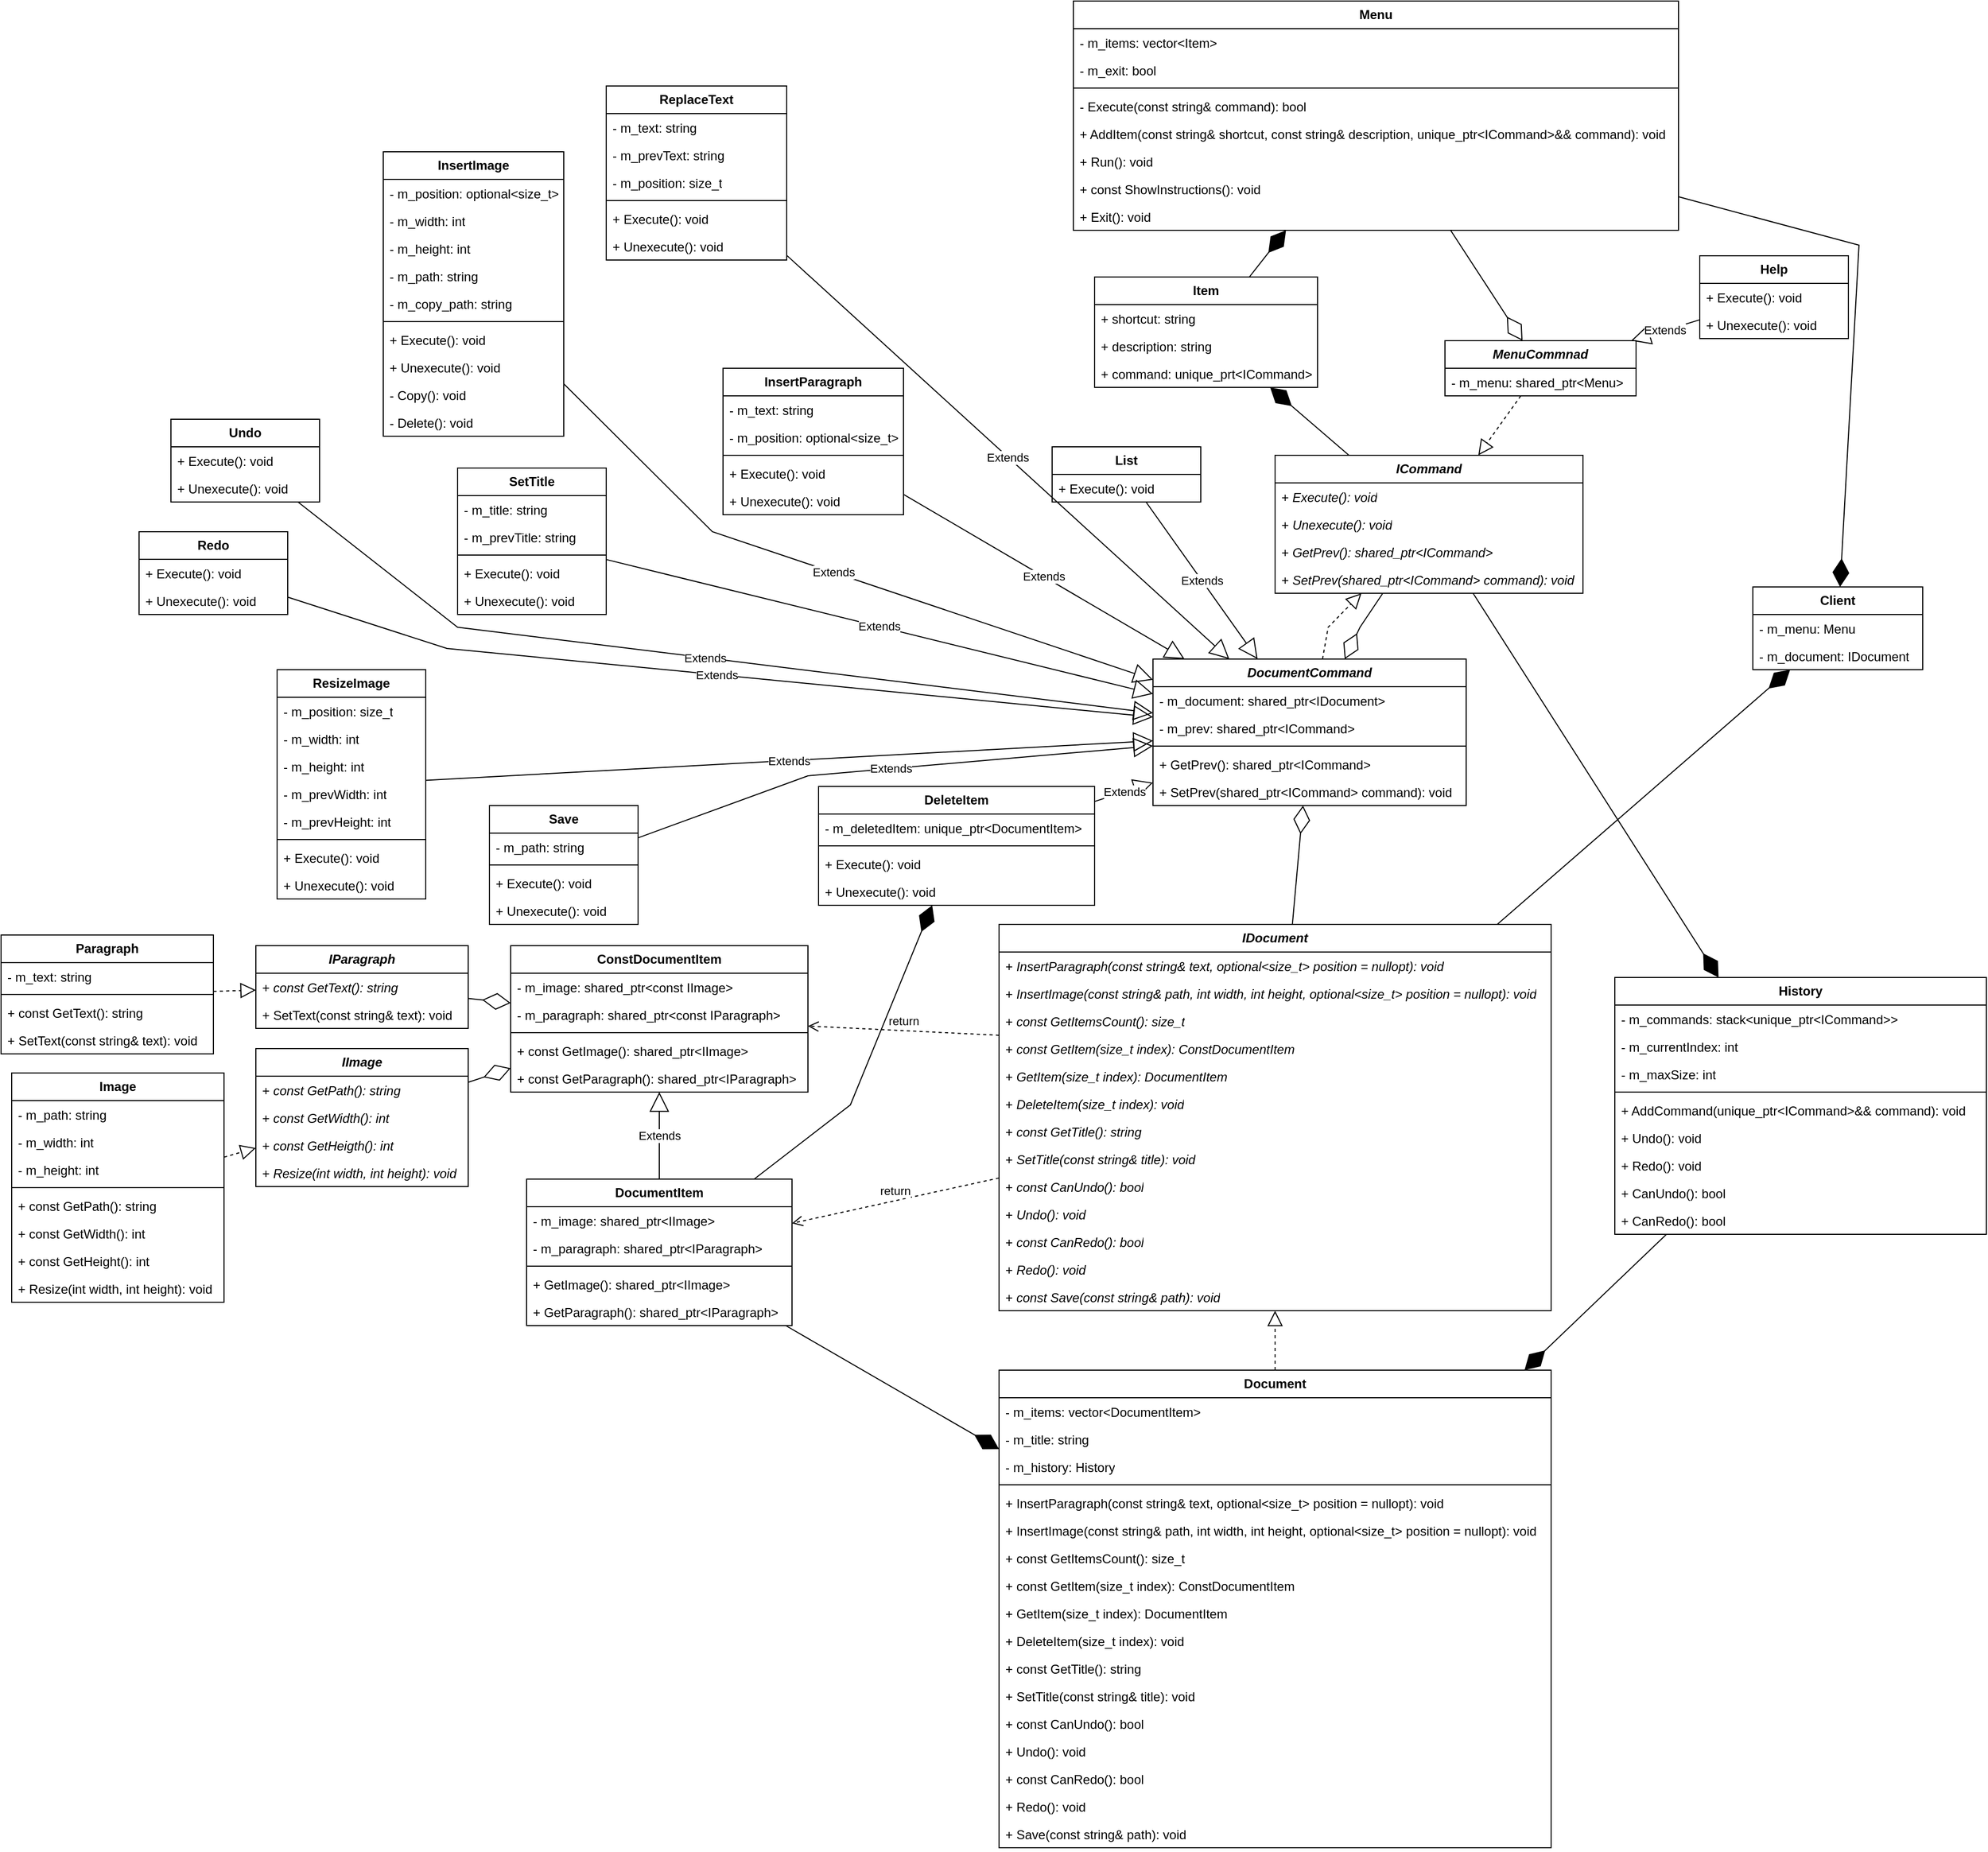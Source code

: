 <mxfile version="24.8.3">
  <diagram name="Command" id="GJfxTJLnHtR5FXehZnjD">
    <mxGraphModel dx="699" dy="1849" grid="1" gridSize="10" guides="1" tooltips="1" connect="1" arrows="1" fold="1" page="1" pageScale="1" pageWidth="1600" pageHeight="1200" background="none" math="0" shadow="0">
      <root>
        <mxCell id="0" />
        <mxCell id="1" parent="0" />
        <mxCell id="K-S2yRKQXOXhtc6X__pn-1" value="&lt;i&gt;&lt;b&gt;ICommand&lt;/b&gt;&lt;/i&gt;" style="swimlane;fontStyle=0;childLayout=stackLayout;horizontal=1;startSize=26;fillColor=none;horizontalStack=0;resizeParent=1;resizeParentMax=0;resizeLast=0;collapsible=1;marginBottom=0;whiteSpace=wrap;html=1;" parent="1" vertex="1">
          <mxGeometry x="1790" y="-462" width="290" height="130" as="geometry">
            <mxRectangle x="270" y="240" width="100" height="30" as="alternateBounds" />
          </mxGeometry>
        </mxCell>
        <mxCell id="K-S2yRKQXOXhtc6X__pn-2" value="+ &lt;i&gt;Execute(): void&lt;/i&gt;" style="text;strokeColor=none;fillColor=none;align=left;verticalAlign=top;spacingLeft=4;spacingRight=4;overflow=hidden;rotatable=0;points=[[0,0.5],[1,0.5]];portConstraint=eastwest;whiteSpace=wrap;html=1;" parent="K-S2yRKQXOXhtc6X__pn-1" vertex="1">
          <mxGeometry y="26" width="290" height="26" as="geometry" />
        </mxCell>
        <mxCell id="K-S2yRKQXOXhtc6X__pn-3" value="+ &lt;i&gt;Unexecute(): void&lt;/i&gt;" style="text;strokeColor=none;fillColor=none;align=left;verticalAlign=top;spacingLeft=4;spacingRight=4;overflow=hidden;rotatable=0;points=[[0,0.5],[1,0.5]];portConstraint=eastwest;whiteSpace=wrap;html=1;" parent="K-S2yRKQXOXhtc6X__pn-1" vertex="1">
          <mxGeometry y="52" width="290" height="26" as="geometry" />
        </mxCell>
        <mxCell id="K-S2yRKQXOXhtc6X__pn-287" value="+ &lt;i&gt;GetPrev(): shared_ptr&amp;lt;ICommand&amp;gt;&lt;/i&gt;" style="text;strokeColor=none;fillColor=none;align=left;verticalAlign=top;spacingLeft=4;spacingRight=4;overflow=hidden;rotatable=0;points=[[0,0.5],[1,0.5]];portConstraint=eastwest;whiteSpace=wrap;html=1;" parent="K-S2yRKQXOXhtc6X__pn-1" vertex="1">
          <mxGeometry y="78" width="290" height="26" as="geometry" />
        </mxCell>
        <mxCell id="K-S2yRKQXOXhtc6X__pn-288" value="+ &lt;i&gt;SetPrev(shared_ptr&amp;lt;&lt;/i&gt;&lt;i&gt;ICommand&amp;gt;&amp;nbsp;&lt;/i&gt;&lt;i&gt;command): void&lt;/i&gt;" style="text;strokeColor=none;fillColor=none;align=left;verticalAlign=top;spacingLeft=4;spacingRight=4;overflow=hidden;rotatable=0;points=[[0,0.5],[1,0.5]];portConstraint=eastwest;whiteSpace=wrap;html=1;fontStyle=0" parent="K-S2yRKQXOXhtc6X__pn-1" vertex="1">
          <mxGeometry y="104" width="290" height="26" as="geometry" />
        </mxCell>
        <mxCell id="K-S2yRKQXOXhtc6X__pn-280" value="&lt;i&gt;&lt;b&gt;Document&lt;/b&gt;&lt;/i&gt;&lt;i style=&quot;font-weight: bold;&quot;&gt;Command&lt;/i&gt;" style="swimlane;fontStyle=0;childLayout=stackLayout;horizontal=1;startSize=26;fillColor=none;horizontalStack=0;resizeParent=1;resizeParentMax=0;resizeLast=0;collapsible=1;marginBottom=0;whiteSpace=wrap;html=1;" parent="1" vertex="1">
          <mxGeometry x="1675" y="-270" width="295" height="138" as="geometry" />
        </mxCell>
        <mxCell id="K-S2yRKQXOXhtc6X__pn-281" value="- m_document: shared_ptr&amp;lt;IDocument&amp;gt;" style="text;strokeColor=none;fillColor=none;align=left;verticalAlign=top;spacingLeft=4;spacingRight=4;overflow=hidden;rotatable=0;points=[[0,0.5],[1,0.5]];portConstraint=eastwest;whiteSpace=wrap;html=1;" parent="K-S2yRKQXOXhtc6X__pn-280" vertex="1">
          <mxGeometry y="26" width="295" height="26" as="geometry" />
        </mxCell>
        <mxCell id="K-S2yRKQXOXhtc6X__pn-291" value="- m_prev: shared_ptr&amp;lt;ICommand&amp;gt;" style="text;strokeColor=none;fillColor=none;align=left;verticalAlign=top;spacingLeft=4;spacingRight=4;overflow=hidden;rotatable=0;points=[[0,0.5],[1,0.5]];portConstraint=eastwest;whiteSpace=wrap;html=1;" parent="K-S2yRKQXOXhtc6X__pn-280" vertex="1">
          <mxGeometry y="52" width="295" height="26" as="geometry" />
        </mxCell>
        <mxCell id="K-S2yRKQXOXhtc6X__pn-282" value="" style="line;strokeWidth=1;fillColor=none;align=left;verticalAlign=middle;spacingTop=-1;spacingLeft=3;spacingRight=3;rotatable=0;labelPosition=right;points=[];portConstraint=eastwest;strokeColor=inherit;" parent="K-S2yRKQXOXhtc6X__pn-280" vertex="1">
          <mxGeometry y="78" width="295" height="8" as="geometry" />
        </mxCell>
        <mxCell id="K-S2yRKQXOXhtc6X__pn-289" value="+ &lt;span&gt;GetPrev(): shared_ptr&amp;lt;ICommand&amp;gt;&lt;/span&gt;" style="text;strokeColor=none;fillColor=none;align=left;verticalAlign=top;spacingLeft=4;spacingRight=4;overflow=hidden;rotatable=0;points=[[0,0.5],[1,0.5]];portConstraint=eastwest;whiteSpace=wrap;html=1;fontStyle=0" parent="K-S2yRKQXOXhtc6X__pn-280" vertex="1">
          <mxGeometry y="86" width="295" height="26" as="geometry" />
        </mxCell>
        <mxCell id="K-S2yRKQXOXhtc6X__pn-290" value="+ &lt;span&gt;SetPrev(shared_ptr&amp;lt;&lt;/span&gt;ICommand&amp;gt;&amp;nbsp;&lt;span&gt;command): void&lt;/span&gt;" style="text;strokeColor=none;fillColor=none;align=left;verticalAlign=top;spacingLeft=4;spacingRight=4;overflow=hidden;rotatable=0;points=[[0,0.5],[1,0.5]];portConstraint=eastwest;whiteSpace=wrap;html=1;fontStyle=0" parent="K-S2yRKQXOXhtc6X__pn-280" vertex="1">
          <mxGeometry y="112" width="295" height="26" as="geometry" />
        </mxCell>
        <mxCell id="K-S2yRKQXOXhtc6X__pn-285" value="" style="endArrow=block;dashed=1;endFill=0;endSize=12;html=1;rounded=0;" parent="1" source="K-S2yRKQXOXhtc6X__pn-280" target="K-S2yRKQXOXhtc6X__pn-1" edge="1">
          <mxGeometry width="160" relative="1" as="geometry">
            <mxPoint x="1740" y="-140" as="sourcePoint" />
            <mxPoint x="1900" y="-140" as="targetPoint" />
            <Array as="points">
              <mxPoint x="1840" y="-300" />
            </Array>
          </mxGeometry>
        </mxCell>
        <mxCell id="Bao4mUGo3mZLjxw_7k06-2" value="&lt;b&gt;&lt;i&gt;IDocument&lt;/i&gt;&lt;/b&gt;" style="swimlane;fontStyle=0;childLayout=stackLayout;horizontal=1;startSize=26;fillColor=none;horizontalStack=0;resizeParent=1;resizeParentMax=0;resizeLast=0;collapsible=1;marginBottom=0;whiteSpace=wrap;html=1;" parent="1" vertex="1">
          <mxGeometry x="1530" y="-20" width="520" height="364" as="geometry">
            <mxRectangle x="1060" y="500" width="100" height="30" as="alternateBounds" />
          </mxGeometry>
        </mxCell>
        <mxCell id="Bao4mUGo3mZLjxw_7k06-4" value="+ &lt;i&gt;InsertParagraph(const string&amp;amp; text, optional&amp;lt;size_t&amp;gt; position = nullopt): void&lt;/i&gt;" style="text;strokeColor=none;fillColor=none;align=left;verticalAlign=top;spacingLeft=4;spacingRight=4;overflow=hidden;rotatable=0;points=[[0,0.5],[1,0.5]];portConstraint=eastwest;whiteSpace=wrap;html=1;" parent="Bao4mUGo3mZLjxw_7k06-2" vertex="1">
          <mxGeometry y="26" width="520" height="26" as="geometry" />
        </mxCell>
        <mxCell id="Bao4mUGo3mZLjxw_7k06-3" value="+&amp;nbsp;&lt;i&gt;InsertImage(const string&amp;amp; path, int width, int height, optional&amp;lt;size_t&amp;gt; position = nullopt): void&lt;/i&gt;" style="text;strokeColor=none;fillColor=none;align=left;verticalAlign=top;spacingLeft=4;spacingRight=4;overflow=hidden;rotatable=0;points=[[0,0.5],[1,0.5]];portConstraint=eastwest;whiteSpace=wrap;html=1;" parent="Bao4mUGo3mZLjxw_7k06-2" vertex="1">
          <mxGeometry y="52" width="520" height="26" as="geometry" />
        </mxCell>
        <mxCell id="Bao4mUGo3mZLjxw_7k06-5" value="+ &lt;i&gt;const GetItemsCount(): size_t&lt;/i&gt;" style="text;strokeColor=none;fillColor=none;align=left;verticalAlign=top;spacingLeft=4;spacingRight=4;overflow=hidden;rotatable=0;points=[[0,0.5],[1,0.5]];portConstraint=eastwest;whiteSpace=wrap;html=1;" parent="Bao4mUGo3mZLjxw_7k06-2" vertex="1">
          <mxGeometry y="78" width="520" height="26" as="geometry" />
        </mxCell>
        <mxCell id="Bao4mUGo3mZLjxw_7k06-12" value="+ &lt;i&gt;const GetItem(size_t index): ConstDocumentItem&lt;/i&gt;" style="text;strokeColor=none;fillColor=none;align=left;verticalAlign=top;spacingLeft=4;spacingRight=4;overflow=hidden;rotatable=0;points=[[0,0.5],[1,0.5]];portConstraint=eastwest;whiteSpace=wrap;html=1;" parent="Bao4mUGo3mZLjxw_7k06-2" vertex="1">
          <mxGeometry y="104" width="520" height="26" as="geometry" />
        </mxCell>
        <mxCell id="Bao4mUGo3mZLjxw_7k06-9" value="+ &lt;i&gt;GetItem(size_t index): DocumentItem&lt;/i&gt;" style="text;strokeColor=none;fillColor=none;align=left;verticalAlign=top;spacingLeft=4;spacingRight=4;overflow=hidden;rotatable=0;points=[[0,0.5],[1,0.5]];portConstraint=eastwest;whiteSpace=wrap;html=1;" parent="Bao4mUGo3mZLjxw_7k06-2" vertex="1">
          <mxGeometry y="130" width="520" height="26" as="geometry" />
        </mxCell>
        <mxCell id="Bao4mUGo3mZLjxw_7k06-10" value="+ &lt;i&gt;DeleteItem(size_t index): void&lt;/i&gt;" style="text;strokeColor=none;fillColor=none;align=left;verticalAlign=top;spacingLeft=4;spacingRight=4;overflow=hidden;rotatable=0;points=[[0,0.5],[1,0.5]];portConstraint=eastwest;whiteSpace=wrap;html=1;" parent="Bao4mUGo3mZLjxw_7k06-2" vertex="1">
          <mxGeometry y="156" width="520" height="26" as="geometry" />
        </mxCell>
        <mxCell id="Bao4mUGo3mZLjxw_7k06-11" value="+ &lt;i&gt;const GetTitle(): string&lt;/i&gt;" style="text;strokeColor=none;fillColor=none;align=left;verticalAlign=top;spacingLeft=4;spacingRight=4;overflow=hidden;rotatable=0;points=[[0,0.5],[1,0.5]];portConstraint=eastwest;whiteSpace=wrap;html=1;" parent="Bao4mUGo3mZLjxw_7k06-2" vertex="1">
          <mxGeometry y="182" width="520" height="26" as="geometry" />
        </mxCell>
        <mxCell id="Bao4mUGo3mZLjxw_7k06-8" value="+ &lt;i&gt;SetTitle(const string&amp;amp; title): void&lt;/i&gt;" style="text;strokeColor=none;fillColor=none;align=left;verticalAlign=top;spacingLeft=4;spacingRight=4;overflow=hidden;rotatable=0;points=[[0,0.5],[1,0.5]];portConstraint=eastwest;whiteSpace=wrap;html=1;" parent="Bao4mUGo3mZLjxw_7k06-2" vertex="1">
          <mxGeometry y="208" width="520" height="26" as="geometry" />
        </mxCell>
        <mxCell id="Bao4mUGo3mZLjxw_7k06-20" value="+ &lt;i&gt;const&amp;nbsp;CanUndo(): bool&lt;/i&gt;" style="text;strokeColor=none;fillColor=none;align=left;verticalAlign=top;spacingLeft=4;spacingRight=4;overflow=hidden;rotatable=0;points=[[0,0.5],[1,0.5]];portConstraint=eastwest;whiteSpace=wrap;html=1;" parent="Bao4mUGo3mZLjxw_7k06-2" vertex="1">
          <mxGeometry y="234" width="520" height="26" as="geometry" />
        </mxCell>
        <mxCell id="Bao4mUGo3mZLjxw_7k06-17" value="+ &lt;i&gt;Undo(): void&lt;/i&gt;" style="text;strokeColor=none;fillColor=none;align=left;verticalAlign=top;spacingLeft=4;spacingRight=4;overflow=hidden;rotatable=0;points=[[0,0.5],[1,0.5]];portConstraint=eastwest;whiteSpace=wrap;html=1;" parent="Bao4mUGo3mZLjxw_7k06-2" vertex="1">
          <mxGeometry y="260" width="520" height="26" as="geometry" />
        </mxCell>
        <mxCell id="Bao4mUGo3mZLjxw_7k06-19" value="+ &lt;i&gt;const CanRedo(): bool&lt;/i&gt;" style="text;strokeColor=none;fillColor=none;align=left;verticalAlign=top;spacingLeft=4;spacingRight=4;overflow=hidden;rotatable=0;points=[[0,0.5],[1,0.5]];portConstraint=eastwest;whiteSpace=wrap;html=1;" parent="Bao4mUGo3mZLjxw_7k06-2" vertex="1">
          <mxGeometry y="286" width="520" height="26" as="geometry" />
        </mxCell>
        <mxCell id="Bao4mUGo3mZLjxw_7k06-18" value="+ &lt;i&gt;Redo(): void&lt;/i&gt;" style="text;strokeColor=none;fillColor=none;align=left;verticalAlign=top;spacingLeft=4;spacingRight=4;overflow=hidden;rotatable=0;points=[[0,0.5],[1,0.5]];portConstraint=eastwest;whiteSpace=wrap;html=1;" parent="Bao4mUGo3mZLjxw_7k06-2" vertex="1">
          <mxGeometry y="312" width="520" height="26" as="geometry" />
        </mxCell>
        <mxCell id="Bao4mUGo3mZLjxw_7k06-13" value="+ &lt;i&gt;const Save(const string&amp;amp; path): void&lt;/i&gt;" style="text;strokeColor=none;fillColor=none;align=left;verticalAlign=top;spacingLeft=4;spacingRight=4;overflow=hidden;rotatable=0;points=[[0,0.5],[1,0.5]];portConstraint=eastwest;whiteSpace=wrap;html=1;" parent="Bao4mUGo3mZLjxw_7k06-2" vertex="1">
          <mxGeometry y="338" width="520" height="26" as="geometry" />
        </mxCell>
        <mxCell id="Bao4mUGo3mZLjxw_7k06-6" value="" style="endArrow=diamondThin;endFill=0;endSize=24;html=1;rounded=0;" parent="1" source="Bao4mUGo3mZLjxw_7k06-2" target="K-S2yRKQXOXhtc6X__pn-280" edge="1">
          <mxGeometry width="160" relative="1" as="geometry">
            <mxPoint x="1750" y="-20" as="sourcePoint" />
            <mxPoint x="1910" y="-20" as="targetPoint" />
          </mxGeometry>
        </mxCell>
        <mxCell id="Bao4mUGo3mZLjxw_7k06-21" value="" style="endArrow=diamondThin;endFill=0;endSize=24;html=1;rounded=0;" parent="1" source="K-S2yRKQXOXhtc6X__pn-1" target="K-S2yRKQXOXhtc6X__pn-280" edge="1">
          <mxGeometry width="160" relative="1" as="geometry">
            <mxPoint x="1480" y="-230" as="sourcePoint" />
            <mxPoint x="1640" y="-230" as="targetPoint" />
            <Array as="points">
              <mxPoint x="1870" y="-300" />
            </Array>
          </mxGeometry>
        </mxCell>
        <mxCell id="Bao4mUGo3mZLjxw_7k06-22" value="&lt;b&gt;ConstDocumentItem&lt;/b&gt;" style="swimlane;fontStyle=0;childLayout=stackLayout;horizontal=1;startSize=26;fillColor=none;horizontalStack=0;resizeParent=1;resizeParentMax=0;resizeLast=0;collapsible=1;marginBottom=0;whiteSpace=wrap;html=1;" parent="1" vertex="1">
          <mxGeometry x="1070" width="280" height="138" as="geometry" />
        </mxCell>
        <mxCell id="Bao4mUGo3mZLjxw_7k06-23" value="- m_image: shared_ptr&amp;lt;const IImage&amp;gt;" style="text;strokeColor=none;fillColor=none;align=left;verticalAlign=top;spacingLeft=4;spacingRight=4;overflow=hidden;rotatable=0;points=[[0,0.5],[1,0.5]];portConstraint=eastwest;whiteSpace=wrap;html=1;" parent="Bao4mUGo3mZLjxw_7k06-22" vertex="1">
          <mxGeometry y="26" width="280" height="26" as="geometry" />
        </mxCell>
        <mxCell id="Bao4mUGo3mZLjxw_7k06-24" value="- m_paragraph: shared_ptr&amp;lt;const IParagraph&amp;gt;" style="text;strokeColor=none;fillColor=none;align=left;verticalAlign=top;spacingLeft=4;spacingRight=4;overflow=hidden;rotatable=0;points=[[0,0.5],[1,0.5]];portConstraint=eastwest;whiteSpace=wrap;html=1;" parent="Bao4mUGo3mZLjxw_7k06-22" vertex="1">
          <mxGeometry y="52" width="280" height="26" as="geometry" />
        </mxCell>
        <mxCell id="Bao4mUGo3mZLjxw_7k06-26" value="" style="line;strokeWidth=1;fillColor=none;align=left;verticalAlign=middle;spacingTop=-1;spacingLeft=3;spacingRight=3;rotatable=0;labelPosition=right;points=[];portConstraint=eastwest;strokeColor=inherit;" parent="Bao4mUGo3mZLjxw_7k06-22" vertex="1">
          <mxGeometry y="78" width="280" height="8" as="geometry" />
        </mxCell>
        <mxCell id="Bao4mUGo3mZLjxw_7k06-25" value="+ const GetImage(): shared_ptr&amp;lt;IImage&amp;gt;" style="text;strokeColor=none;fillColor=none;align=left;verticalAlign=top;spacingLeft=4;spacingRight=4;overflow=hidden;rotatable=0;points=[[0,0.5],[1,0.5]];portConstraint=eastwest;whiteSpace=wrap;html=1;" parent="Bao4mUGo3mZLjxw_7k06-22" vertex="1">
          <mxGeometry y="86" width="280" height="26" as="geometry" />
        </mxCell>
        <mxCell id="Bao4mUGo3mZLjxw_7k06-27" value="+ const GetParagraph(): shared_ptr&amp;lt;IParagraph&amp;gt;" style="text;strokeColor=none;fillColor=none;align=left;verticalAlign=top;spacingLeft=4;spacingRight=4;overflow=hidden;rotatable=0;points=[[0,0.5],[1,0.5]];portConstraint=eastwest;whiteSpace=wrap;html=1;" parent="Bao4mUGo3mZLjxw_7k06-22" vertex="1">
          <mxGeometry y="112" width="280" height="26" as="geometry" />
        </mxCell>
        <mxCell id="Bao4mUGo3mZLjxw_7k06-29" value="return" style="html=1;verticalAlign=bottom;endArrow=open;dashed=1;endSize=8;curved=0;rounded=0;" parent="1" source="Bao4mUGo3mZLjxw_7k06-12" target="Bao4mUGo3mZLjxw_7k06-22" edge="1">
          <mxGeometry relative="1" as="geometry">
            <mxPoint x="1460" y="20" as="sourcePoint" />
            <mxPoint x="1380" y="161.57" as="targetPoint" />
          </mxGeometry>
        </mxCell>
        <mxCell id="Bao4mUGo3mZLjxw_7k06-30" value="&lt;b&gt;DocumentItem&lt;/b&gt;" style="swimlane;fontStyle=0;childLayout=stackLayout;horizontal=1;startSize=26;fillColor=none;horizontalStack=0;resizeParent=1;resizeParentMax=0;resizeLast=0;collapsible=1;marginBottom=0;whiteSpace=wrap;html=1;" parent="1" vertex="1">
          <mxGeometry x="1085" y="220" width="250" height="138" as="geometry" />
        </mxCell>
        <mxCell id="WZURSe8-Ehtmo5hv9cBt-2" value="- m_image: shared_ptr&amp;lt;IImage&amp;gt;" style="text;strokeColor=none;fillColor=none;align=left;verticalAlign=top;spacingLeft=4;spacingRight=4;overflow=hidden;rotatable=0;points=[[0,0.5],[1,0.5]];portConstraint=eastwest;whiteSpace=wrap;html=1;" vertex="1" parent="Bao4mUGo3mZLjxw_7k06-30">
          <mxGeometry y="26" width="250" height="26" as="geometry" />
        </mxCell>
        <mxCell id="WZURSe8-Ehtmo5hv9cBt-4" value="- m_paragraph: shared_ptr&amp;lt;IParagraph&amp;gt;" style="text;strokeColor=none;fillColor=none;align=left;verticalAlign=top;spacingLeft=4;spacingRight=4;overflow=hidden;rotatable=0;points=[[0,0.5],[1,0.5]];portConstraint=eastwest;whiteSpace=wrap;html=1;" vertex="1" parent="Bao4mUGo3mZLjxw_7k06-30">
          <mxGeometry y="52" width="250" height="26" as="geometry" />
        </mxCell>
        <mxCell id="WZURSe8-Ehtmo5hv9cBt-3" value="" style="line;strokeWidth=1;fillColor=none;align=left;verticalAlign=middle;spacingTop=-1;spacingLeft=3;spacingRight=3;rotatable=0;labelPosition=right;points=[];portConstraint=eastwest;strokeColor=inherit;" vertex="1" parent="Bao4mUGo3mZLjxw_7k06-30">
          <mxGeometry y="78" width="250" height="8" as="geometry" />
        </mxCell>
        <mxCell id="Bao4mUGo3mZLjxw_7k06-31" value="+ GetImage(): shared_ptr&amp;lt;IImage&amp;gt;" style="text;strokeColor=none;fillColor=none;align=left;verticalAlign=top;spacingLeft=4;spacingRight=4;overflow=hidden;rotatable=0;points=[[0,0.5],[1,0.5]];portConstraint=eastwest;whiteSpace=wrap;html=1;" parent="Bao4mUGo3mZLjxw_7k06-30" vertex="1">
          <mxGeometry y="86" width="250" height="26" as="geometry" />
        </mxCell>
        <mxCell id="Bao4mUGo3mZLjxw_7k06-32" value="+ GetParagraph(): shared_ptr&amp;lt;IParagraph&amp;gt;" style="text;strokeColor=none;fillColor=none;align=left;verticalAlign=top;spacingLeft=4;spacingRight=4;overflow=hidden;rotatable=0;points=[[0,0.5],[1,0.5]];portConstraint=eastwest;whiteSpace=wrap;html=1;" parent="Bao4mUGo3mZLjxw_7k06-30" vertex="1">
          <mxGeometry y="112" width="250" height="26" as="geometry" />
        </mxCell>
        <mxCell id="Bao4mUGo3mZLjxw_7k06-34" value="Extends" style="endArrow=block;endSize=16;endFill=0;html=1;rounded=0;" parent="1" source="Bao4mUGo3mZLjxw_7k06-30" target="Bao4mUGo3mZLjxw_7k06-22" edge="1">
          <mxGeometry width="160" relative="1" as="geometry">
            <mxPoint x="1290" y="270" as="sourcePoint" />
            <mxPoint x="1450" y="270" as="targetPoint" />
          </mxGeometry>
        </mxCell>
        <mxCell id="Bao4mUGo3mZLjxw_7k06-35" value="return" style="html=1;verticalAlign=bottom;endArrow=open;dashed=1;endSize=8;curved=0;rounded=0;" parent="1" source="Bao4mUGo3mZLjxw_7k06-2" target="Bao4mUGo3mZLjxw_7k06-30" edge="1">
          <mxGeometry relative="1" as="geometry">
            <mxPoint x="1490" y="258.57" as="sourcePoint" />
            <mxPoint x="1410" y="258.57" as="targetPoint" />
          </mxGeometry>
        </mxCell>
        <mxCell id="Bao4mUGo3mZLjxw_7k06-36" value="&lt;b&gt;Document&lt;/b&gt;" style="swimlane;fontStyle=0;childLayout=stackLayout;horizontal=1;startSize=26;fillColor=none;horizontalStack=0;resizeParent=1;resizeParentMax=0;resizeLast=0;collapsible=1;marginBottom=0;whiteSpace=wrap;html=1;" parent="1" vertex="1">
          <mxGeometry x="1530" y="400" width="520" height="450" as="geometry" />
        </mxCell>
        <mxCell id="Bao4mUGo3mZLjxw_7k06-37" value="- m_items: vector&amp;lt;DocumentItem&amp;gt;" style="text;strokeColor=none;fillColor=none;align=left;verticalAlign=top;spacingLeft=4;spacingRight=4;overflow=hidden;rotatable=0;points=[[0,0.5],[1,0.5]];portConstraint=eastwest;whiteSpace=wrap;html=1;" parent="Bao4mUGo3mZLjxw_7k06-36" vertex="1">
          <mxGeometry y="26" width="520" height="26" as="geometry" />
        </mxCell>
        <mxCell id="Bao4mUGo3mZLjxw_7k06-38" value="- m_title: string" style="text;strokeColor=none;fillColor=none;align=left;verticalAlign=top;spacingLeft=4;spacingRight=4;overflow=hidden;rotatable=0;points=[[0,0.5],[1,0.5]];portConstraint=eastwest;whiteSpace=wrap;html=1;" parent="Bao4mUGo3mZLjxw_7k06-36" vertex="1">
          <mxGeometry y="52" width="520" height="26" as="geometry" />
        </mxCell>
        <mxCell id="Bao4mUGo3mZLjxw_7k06-55" value="- m_history: History" style="text;strokeColor=none;fillColor=none;align=left;verticalAlign=top;spacingLeft=4;spacingRight=4;overflow=hidden;rotatable=0;points=[[0,0.5],[1,0.5]];portConstraint=eastwest;whiteSpace=wrap;html=1;" parent="Bao4mUGo3mZLjxw_7k06-36" vertex="1">
          <mxGeometry y="78" width="520" height="26" as="geometry" />
        </mxCell>
        <mxCell id="Bao4mUGo3mZLjxw_7k06-41" value="" style="line;strokeWidth=1;fillColor=none;align=left;verticalAlign=middle;spacingTop=-1;spacingLeft=3;spacingRight=3;rotatable=0;labelPosition=right;points=[];portConstraint=eastwest;strokeColor=inherit;" parent="Bao4mUGo3mZLjxw_7k06-36" vertex="1">
          <mxGeometry y="104" width="520" height="8" as="geometry" />
        </mxCell>
        <mxCell id="Bao4mUGo3mZLjxw_7k06-39" value="+ InsertParagraph(const string&amp;amp; text, optional&amp;lt;size_t&amp;gt; position = nullopt): void" style="text;strokeColor=none;fillColor=none;align=left;verticalAlign=top;spacingLeft=4;spacingRight=4;overflow=hidden;rotatable=0;points=[[0,0.5],[1,0.5]];portConstraint=eastwest;whiteSpace=wrap;html=1;" parent="Bao4mUGo3mZLjxw_7k06-36" vertex="1">
          <mxGeometry y="112" width="520" height="26" as="geometry" />
        </mxCell>
        <mxCell id="Bao4mUGo3mZLjxw_7k06-44" value="+ InsertImage(const string&amp;amp; path, int width, int height, optional&amp;lt;size_t&amp;gt; position = nullopt): void" style="text;strokeColor=none;fillColor=none;align=left;verticalAlign=top;spacingLeft=4;spacingRight=4;overflow=hidden;rotatable=0;points=[[0,0.5],[1,0.5]];portConstraint=eastwest;whiteSpace=wrap;html=1;" parent="Bao4mUGo3mZLjxw_7k06-36" vertex="1">
          <mxGeometry y="138" width="520" height="26" as="geometry" />
        </mxCell>
        <mxCell id="Bao4mUGo3mZLjxw_7k06-45" value="+ const GetItemsCount(): size_t" style="text;strokeColor=none;fillColor=none;align=left;verticalAlign=top;spacingLeft=4;spacingRight=4;overflow=hidden;rotatable=0;points=[[0,0.5],[1,0.5]];portConstraint=eastwest;whiteSpace=wrap;html=1;" parent="Bao4mUGo3mZLjxw_7k06-36" vertex="1">
          <mxGeometry y="164" width="520" height="26" as="geometry" />
        </mxCell>
        <mxCell id="Bao4mUGo3mZLjxw_7k06-46" value="+ const GetItem(size_t index): ConstDocumentItem" style="text;strokeColor=none;fillColor=none;align=left;verticalAlign=top;spacingLeft=4;spacingRight=4;overflow=hidden;rotatable=0;points=[[0,0.5],[1,0.5]];portConstraint=eastwest;whiteSpace=wrap;html=1;" parent="Bao4mUGo3mZLjxw_7k06-36" vertex="1">
          <mxGeometry y="190" width="520" height="26" as="geometry" />
        </mxCell>
        <mxCell id="Bao4mUGo3mZLjxw_7k06-47" value="+ GetItem(size_t index): DocumentItem" style="text;strokeColor=none;fillColor=none;align=left;verticalAlign=top;spacingLeft=4;spacingRight=4;overflow=hidden;rotatable=0;points=[[0,0.5],[1,0.5]];portConstraint=eastwest;whiteSpace=wrap;html=1;" parent="Bao4mUGo3mZLjxw_7k06-36" vertex="1">
          <mxGeometry y="216" width="520" height="26" as="geometry" />
        </mxCell>
        <mxCell id="Bao4mUGo3mZLjxw_7k06-48" value="+ DeleteItem(size_t index): void" style="text;strokeColor=none;fillColor=none;align=left;verticalAlign=top;spacingLeft=4;spacingRight=4;overflow=hidden;rotatable=0;points=[[0,0.5],[1,0.5]];portConstraint=eastwest;whiteSpace=wrap;html=1;" parent="Bao4mUGo3mZLjxw_7k06-36" vertex="1">
          <mxGeometry y="242" width="520" height="26" as="geometry" />
        </mxCell>
        <mxCell id="Bao4mUGo3mZLjxw_7k06-49" value="+ const GetTitle(): string" style="text;strokeColor=none;fillColor=none;align=left;verticalAlign=top;spacingLeft=4;spacingRight=4;overflow=hidden;rotatable=0;points=[[0,0.5],[1,0.5]];portConstraint=eastwest;whiteSpace=wrap;html=1;" parent="Bao4mUGo3mZLjxw_7k06-36" vertex="1">
          <mxGeometry y="268" width="520" height="26" as="geometry" />
        </mxCell>
        <mxCell id="Bao4mUGo3mZLjxw_7k06-50" value="+ SetTitle(const string&amp;amp; title): void" style="text;strokeColor=none;fillColor=none;align=left;verticalAlign=top;spacingLeft=4;spacingRight=4;overflow=hidden;rotatable=0;points=[[0,0.5],[1,0.5]];portConstraint=eastwest;whiteSpace=wrap;html=1;" parent="Bao4mUGo3mZLjxw_7k06-36" vertex="1">
          <mxGeometry y="294" width="520" height="26" as="geometry" />
        </mxCell>
        <mxCell id="Bao4mUGo3mZLjxw_7k06-51" value="+ const CanUndo(): bool" style="text;strokeColor=none;fillColor=none;align=left;verticalAlign=top;spacingLeft=4;spacingRight=4;overflow=hidden;rotatable=0;points=[[0,0.5],[1,0.5]];portConstraint=eastwest;whiteSpace=wrap;html=1;" parent="Bao4mUGo3mZLjxw_7k06-36" vertex="1">
          <mxGeometry y="320" width="520" height="26" as="geometry" />
        </mxCell>
        <mxCell id="Bao4mUGo3mZLjxw_7k06-52" value="+ Undo(): void" style="text;strokeColor=none;fillColor=none;align=left;verticalAlign=top;spacingLeft=4;spacingRight=4;overflow=hidden;rotatable=0;points=[[0,0.5],[1,0.5]];portConstraint=eastwest;whiteSpace=wrap;html=1;" parent="Bao4mUGo3mZLjxw_7k06-36" vertex="1">
          <mxGeometry y="346" width="520" height="26" as="geometry" />
        </mxCell>
        <mxCell id="Bao4mUGo3mZLjxw_7k06-53" value="+ const CanRedo(): bool" style="text;strokeColor=none;fillColor=none;align=left;verticalAlign=top;spacingLeft=4;spacingRight=4;overflow=hidden;rotatable=0;points=[[0,0.5],[1,0.5]];portConstraint=eastwest;whiteSpace=wrap;html=1;" parent="Bao4mUGo3mZLjxw_7k06-36" vertex="1">
          <mxGeometry y="372" width="520" height="26" as="geometry" />
        </mxCell>
        <mxCell id="Bao4mUGo3mZLjxw_7k06-54" value="+ Redo(): void" style="text;strokeColor=none;fillColor=none;align=left;verticalAlign=top;spacingLeft=4;spacingRight=4;overflow=hidden;rotatable=0;points=[[0,0.5],[1,0.5]];portConstraint=eastwest;whiteSpace=wrap;html=1;" parent="Bao4mUGo3mZLjxw_7k06-36" vertex="1">
          <mxGeometry y="398" width="520" height="26" as="geometry" />
        </mxCell>
        <mxCell id="Bao4mUGo3mZLjxw_7k06-56" value="+ Save(const string&amp;amp; path): void" style="text;strokeColor=none;fillColor=none;align=left;verticalAlign=top;spacingLeft=4;spacingRight=4;overflow=hidden;rotatable=0;points=[[0,0.5],[1,0.5]];portConstraint=eastwest;whiteSpace=wrap;html=1;" parent="Bao4mUGo3mZLjxw_7k06-36" vertex="1">
          <mxGeometry y="424" width="520" height="26" as="geometry" />
        </mxCell>
        <mxCell id="Bao4mUGo3mZLjxw_7k06-40" value="" style="endArrow=block;dashed=1;endFill=0;endSize=12;html=1;rounded=0;" parent="1" source="Bao4mUGo3mZLjxw_7k06-36" target="Bao4mUGo3mZLjxw_7k06-2" edge="1">
          <mxGeometry width="160" relative="1" as="geometry">
            <mxPoint x="1630" y="360" as="sourcePoint" />
            <mxPoint x="1790" y="360" as="targetPoint" />
          </mxGeometry>
        </mxCell>
        <mxCell id="Bao4mUGo3mZLjxw_7k06-42" value="" style="endArrow=diamondThin;endFill=1;endSize=24;html=1;rounded=0;" parent="1" source="Bao4mUGo3mZLjxw_7k06-30" target="Bao4mUGo3mZLjxw_7k06-36" edge="1">
          <mxGeometry width="160" relative="1" as="geometry">
            <mxPoint x="1320" y="450" as="sourcePoint" />
            <mxPoint x="1480" y="450" as="targetPoint" />
          </mxGeometry>
        </mxCell>
        <mxCell id="Bao4mUGo3mZLjxw_7k06-57" value="&lt;b&gt;&lt;i&gt;IImage&lt;/i&gt;&lt;/b&gt;" style="swimlane;fontStyle=0;childLayout=stackLayout;horizontal=1;startSize=26;fillColor=none;horizontalStack=0;resizeParent=1;resizeParentMax=0;resizeLast=0;collapsible=1;marginBottom=0;whiteSpace=wrap;html=1;" parent="1" vertex="1">
          <mxGeometry x="830" y="97" width="200" height="130" as="geometry" />
        </mxCell>
        <mxCell id="Bao4mUGo3mZLjxw_7k06-58" value="+ &lt;i&gt;const GetPath(): string&lt;/i&gt;" style="text;strokeColor=none;fillColor=none;align=left;verticalAlign=top;spacingLeft=4;spacingRight=4;overflow=hidden;rotatable=0;points=[[0,0.5],[1,0.5]];portConstraint=eastwest;whiteSpace=wrap;html=1;" parent="Bao4mUGo3mZLjxw_7k06-57" vertex="1">
          <mxGeometry y="26" width="200" height="26" as="geometry" />
        </mxCell>
        <mxCell id="Bao4mUGo3mZLjxw_7k06-59" value="+ &lt;i&gt;const GetWidth(): int&lt;/i&gt;" style="text;strokeColor=none;fillColor=none;align=left;verticalAlign=top;spacingLeft=4;spacingRight=4;overflow=hidden;rotatable=0;points=[[0,0.5],[1,0.5]];portConstraint=eastwest;whiteSpace=wrap;html=1;" parent="Bao4mUGo3mZLjxw_7k06-57" vertex="1">
          <mxGeometry y="52" width="200" height="26" as="geometry" />
        </mxCell>
        <mxCell id="Bao4mUGo3mZLjxw_7k06-60" value="+ &lt;i&gt;const GetHeigth(): int&lt;/i&gt;" style="text;strokeColor=none;fillColor=none;align=left;verticalAlign=top;spacingLeft=4;spacingRight=4;overflow=hidden;rotatable=0;points=[[0,0.5],[1,0.5]];portConstraint=eastwest;whiteSpace=wrap;html=1;" parent="Bao4mUGo3mZLjxw_7k06-57" vertex="1">
          <mxGeometry y="78" width="200" height="26" as="geometry" />
        </mxCell>
        <mxCell id="Bao4mUGo3mZLjxw_7k06-67" value="+ &lt;i&gt;Resize(int width, int height): void&lt;/i&gt;" style="text;strokeColor=none;fillColor=none;align=left;verticalAlign=top;spacingLeft=4;spacingRight=4;overflow=hidden;rotatable=0;points=[[0,0.5],[1,0.5]];portConstraint=eastwest;whiteSpace=wrap;html=1;" parent="Bao4mUGo3mZLjxw_7k06-57" vertex="1">
          <mxGeometry y="104" width="200" height="26" as="geometry" />
        </mxCell>
        <mxCell id="Bao4mUGo3mZLjxw_7k06-61" value="&lt;b&gt;&lt;i&gt;IParagraph&lt;/i&gt;&lt;/b&gt;" style="swimlane;fontStyle=0;childLayout=stackLayout;horizontal=1;startSize=26;fillColor=none;horizontalStack=0;resizeParent=1;resizeParentMax=0;resizeLast=0;collapsible=1;marginBottom=0;whiteSpace=wrap;html=1;" parent="1" vertex="1">
          <mxGeometry x="830" width="200" height="78" as="geometry" />
        </mxCell>
        <mxCell id="Bao4mUGo3mZLjxw_7k06-62" value="+ &lt;i&gt;const&amp;nbsp;GetText(): string&lt;/i&gt;" style="text;strokeColor=none;fillColor=none;align=left;verticalAlign=top;spacingLeft=4;spacingRight=4;overflow=hidden;rotatable=0;points=[[0,0.5],[1,0.5]];portConstraint=eastwest;whiteSpace=wrap;html=1;" parent="Bao4mUGo3mZLjxw_7k06-61" vertex="1">
          <mxGeometry y="26" width="200" height="26" as="geometry" />
        </mxCell>
        <mxCell id="Bao4mUGo3mZLjxw_7k06-63" value="+ SetText(const string&amp;amp; text): void" style="text;strokeColor=none;fillColor=none;align=left;verticalAlign=top;spacingLeft=4;spacingRight=4;overflow=hidden;rotatable=0;points=[[0,0.5],[1,0.5]];portConstraint=eastwest;whiteSpace=wrap;html=1;" parent="Bao4mUGo3mZLjxw_7k06-61" vertex="1">
          <mxGeometry y="52" width="200" height="26" as="geometry" />
        </mxCell>
        <mxCell id="Bao4mUGo3mZLjxw_7k06-68" value="&lt;b&gt;Image&lt;/b&gt;" style="swimlane;fontStyle=0;childLayout=stackLayout;horizontal=1;startSize=26;fillColor=none;horizontalStack=0;resizeParent=1;resizeParentMax=0;resizeLast=0;collapsible=1;marginBottom=0;whiteSpace=wrap;html=1;" parent="1" vertex="1">
          <mxGeometry x="600" y="120" width="200" height="216" as="geometry" />
        </mxCell>
        <mxCell id="Bao4mUGo3mZLjxw_7k06-69" value="- m_path: string" style="text;strokeColor=none;fillColor=none;align=left;verticalAlign=top;spacingLeft=4;spacingRight=4;overflow=hidden;rotatable=0;points=[[0,0.5],[1,0.5]];portConstraint=eastwest;whiteSpace=wrap;html=1;" parent="Bao4mUGo3mZLjxw_7k06-68" vertex="1">
          <mxGeometry y="26" width="200" height="26" as="geometry" />
        </mxCell>
        <mxCell id="Bao4mUGo3mZLjxw_7k06-70" value="- m_width: int" style="text;strokeColor=none;fillColor=none;align=left;verticalAlign=top;spacingLeft=4;spacingRight=4;overflow=hidden;rotatable=0;points=[[0,0.5],[1,0.5]];portConstraint=eastwest;whiteSpace=wrap;html=1;" parent="Bao4mUGo3mZLjxw_7k06-68" vertex="1">
          <mxGeometry y="52" width="200" height="26" as="geometry" />
        </mxCell>
        <mxCell id="Bao4mUGo3mZLjxw_7k06-71" value="- m_height: int" style="text;strokeColor=none;fillColor=none;align=left;verticalAlign=top;spacingLeft=4;spacingRight=4;overflow=hidden;rotatable=0;points=[[0,0.5],[1,0.5]];portConstraint=eastwest;whiteSpace=wrap;html=1;" parent="Bao4mUGo3mZLjxw_7k06-68" vertex="1">
          <mxGeometry y="78" width="200" height="26" as="geometry" />
        </mxCell>
        <mxCell id="Bao4mUGo3mZLjxw_7k06-76" value="" style="line;strokeWidth=1;fillColor=none;align=left;verticalAlign=middle;spacingTop=-1;spacingLeft=3;spacingRight=3;rotatable=0;labelPosition=right;points=[];portConstraint=eastwest;strokeColor=inherit;" parent="Bao4mUGo3mZLjxw_7k06-68" vertex="1">
          <mxGeometry y="104" width="200" height="8" as="geometry" />
        </mxCell>
        <mxCell id="Bao4mUGo3mZLjxw_7k06-75" value="+ const GetPath(): string" style="text;strokeColor=none;fillColor=none;align=left;verticalAlign=top;spacingLeft=4;spacingRight=4;overflow=hidden;rotatable=0;points=[[0,0.5],[1,0.5]];portConstraint=eastwest;whiteSpace=wrap;html=1;" parent="Bao4mUGo3mZLjxw_7k06-68" vertex="1">
          <mxGeometry y="112" width="200" height="26" as="geometry" />
        </mxCell>
        <mxCell id="Bao4mUGo3mZLjxw_7k06-77" value="+ const GetWidth(): int" style="text;strokeColor=none;fillColor=none;align=left;verticalAlign=top;spacingLeft=4;spacingRight=4;overflow=hidden;rotatable=0;points=[[0,0.5],[1,0.5]];portConstraint=eastwest;whiteSpace=wrap;html=1;" parent="Bao4mUGo3mZLjxw_7k06-68" vertex="1">
          <mxGeometry y="138" width="200" height="26" as="geometry" />
        </mxCell>
        <mxCell id="Bao4mUGo3mZLjxw_7k06-78" value="+ const GetHeight(): int" style="text;strokeColor=none;fillColor=none;align=left;verticalAlign=top;spacingLeft=4;spacingRight=4;overflow=hidden;rotatable=0;points=[[0,0.5],[1,0.5]];portConstraint=eastwest;whiteSpace=wrap;html=1;" parent="Bao4mUGo3mZLjxw_7k06-68" vertex="1">
          <mxGeometry y="164" width="200" height="26" as="geometry" />
        </mxCell>
        <mxCell id="Bao4mUGo3mZLjxw_7k06-79" value="+ Resize(int width, int height): void" style="text;strokeColor=none;fillColor=none;align=left;verticalAlign=top;spacingLeft=4;spacingRight=4;overflow=hidden;rotatable=0;points=[[0,0.5],[1,0.5]];portConstraint=eastwest;whiteSpace=wrap;html=1;" parent="Bao4mUGo3mZLjxw_7k06-68" vertex="1">
          <mxGeometry y="190" width="200" height="26" as="geometry" />
        </mxCell>
        <mxCell id="Bao4mUGo3mZLjxw_7k06-80" value="" style="endArrow=block;dashed=1;endFill=0;endSize=12;html=1;rounded=0;" parent="1" source="Bao4mUGo3mZLjxw_7k06-68" target="Bao4mUGo3mZLjxw_7k06-57" edge="1">
          <mxGeometry width="160" relative="1" as="geometry">
            <mxPoint x="870" y="238" as="sourcePoint" />
            <mxPoint x="1030" y="238" as="targetPoint" />
          </mxGeometry>
        </mxCell>
        <mxCell id="Bao4mUGo3mZLjxw_7k06-81" value="&lt;b&gt;Paragraph&lt;/b&gt;" style="swimlane;fontStyle=0;childLayout=stackLayout;horizontal=1;startSize=26;fillColor=none;horizontalStack=0;resizeParent=1;resizeParentMax=0;resizeLast=0;collapsible=1;marginBottom=0;whiteSpace=wrap;html=1;" parent="1" vertex="1">
          <mxGeometry x="590" y="-10" width="200" height="112" as="geometry" />
        </mxCell>
        <mxCell id="Bao4mUGo3mZLjxw_7k06-82" value="- m_text: string" style="text;strokeColor=none;fillColor=none;align=left;verticalAlign=top;spacingLeft=4;spacingRight=4;overflow=hidden;rotatable=0;points=[[0,0.5],[1,0.5]];portConstraint=eastwest;whiteSpace=wrap;html=1;" parent="Bao4mUGo3mZLjxw_7k06-81" vertex="1">
          <mxGeometry y="26" width="200" height="26" as="geometry" />
        </mxCell>
        <mxCell id="Bao4mUGo3mZLjxw_7k06-89" value="" style="line;strokeWidth=1;fillColor=none;align=left;verticalAlign=middle;spacingTop=-1;spacingLeft=3;spacingRight=3;rotatable=0;labelPosition=right;points=[];portConstraint=eastwest;strokeColor=inherit;" parent="Bao4mUGo3mZLjxw_7k06-81" vertex="1">
          <mxGeometry y="52" width="200" height="8" as="geometry" />
        </mxCell>
        <mxCell id="Bao4mUGo3mZLjxw_7k06-83" value="+ const GetText(): string" style="text;strokeColor=none;fillColor=none;align=left;verticalAlign=top;spacingLeft=4;spacingRight=4;overflow=hidden;rotatable=0;points=[[0,0.5],[1,0.5]];portConstraint=eastwest;whiteSpace=wrap;html=1;" parent="Bao4mUGo3mZLjxw_7k06-81" vertex="1">
          <mxGeometry y="60" width="200" height="26" as="geometry" />
        </mxCell>
        <mxCell id="Bao4mUGo3mZLjxw_7k06-84" value="+ SetText(const string&amp;amp; text): void" style="text;strokeColor=none;fillColor=none;align=left;verticalAlign=top;spacingLeft=4;spacingRight=4;overflow=hidden;rotatable=0;points=[[0,0.5],[1,0.5]];portConstraint=eastwest;whiteSpace=wrap;html=1;" parent="Bao4mUGo3mZLjxw_7k06-81" vertex="1">
          <mxGeometry y="86" width="200" height="26" as="geometry" />
        </mxCell>
        <mxCell id="Bao4mUGo3mZLjxw_7k06-90" value="" style="endArrow=block;dashed=1;endFill=0;endSize=12;html=1;rounded=0;" parent="1" source="Bao4mUGo3mZLjxw_7k06-81" target="Bao4mUGo3mZLjxw_7k06-61" edge="1">
          <mxGeometry width="160" relative="1" as="geometry">
            <mxPoint x="1000" y="48" as="sourcePoint" />
            <mxPoint x="1110" y="-102" as="targetPoint" />
          </mxGeometry>
        </mxCell>
        <mxCell id="gh6lixKFPOS7vdJ4MM5J-1" value="&lt;b&gt;InsertParagraph&lt;/b&gt;" style="swimlane;fontStyle=0;childLayout=stackLayout;horizontal=1;startSize=26;fillColor=none;horizontalStack=0;resizeParent=1;resizeParentMax=0;resizeLast=0;collapsible=1;marginBottom=0;whiteSpace=wrap;html=1;" parent="1" vertex="1">
          <mxGeometry x="1270" y="-544" width="170" height="138" as="geometry">
            <mxRectangle x="1180" y="-90" width="130" height="30" as="alternateBounds" />
          </mxGeometry>
        </mxCell>
        <mxCell id="gh6lixKFPOS7vdJ4MM5J-2" value="- m_text: string" style="text;strokeColor=none;fillColor=none;align=left;verticalAlign=top;spacingLeft=4;spacingRight=4;overflow=hidden;rotatable=0;points=[[0,0.5],[1,0.5]];portConstraint=eastwest;whiteSpace=wrap;html=1;" parent="gh6lixKFPOS7vdJ4MM5J-1" vertex="1">
          <mxGeometry y="26" width="170" height="26" as="geometry" />
        </mxCell>
        <mxCell id="gh6lixKFPOS7vdJ4MM5J-3" value="- m_position: optional&amp;lt;size_t&amp;gt;" style="text;strokeColor=none;fillColor=none;align=left;verticalAlign=top;spacingLeft=4;spacingRight=4;overflow=hidden;rotatable=0;points=[[0,0.5],[1,0.5]];portConstraint=eastwest;whiteSpace=wrap;html=1;" parent="gh6lixKFPOS7vdJ4MM5J-1" vertex="1">
          <mxGeometry y="52" width="170" height="26" as="geometry" />
        </mxCell>
        <mxCell id="gh6lixKFPOS7vdJ4MM5J-6" value="" style="line;strokeWidth=1;fillColor=none;align=left;verticalAlign=middle;spacingTop=-1;spacingLeft=3;spacingRight=3;rotatable=0;labelPosition=right;points=[];portConstraint=eastwest;strokeColor=inherit;" parent="gh6lixKFPOS7vdJ4MM5J-1" vertex="1">
          <mxGeometry y="78" width="170" height="8" as="geometry" />
        </mxCell>
        <mxCell id="gh6lixKFPOS7vdJ4MM5J-4" value="+ Execute(): void" style="text;strokeColor=none;fillColor=none;align=left;verticalAlign=top;spacingLeft=4;spacingRight=4;overflow=hidden;rotatable=0;points=[[0,0.5],[1,0.5]];portConstraint=eastwest;whiteSpace=wrap;html=1;" parent="gh6lixKFPOS7vdJ4MM5J-1" vertex="1">
          <mxGeometry y="86" width="170" height="26" as="geometry" />
        </mxCell>
        <mxCell id="gh6lixKFPOS7vdJ4MM5J-7" value="+ Unexecute(): void" style="text;strokeColor=none;fillColor=none;align=left;verticalAlign=top;spacingLeft=4;spacingRight=4;overflow=hidden;rotatable=0;points=[[0,0.5],[1,0.5]];portConstraint=eastwest;whiteSpace=wrap;html=1;" parent="gh6lixKFPOS7vdJ4MM5J-1" vertex="1">
          <mxGeometry y="112" width="170" height="26" as="geometry" />
        </mxCell>
        <mxCell id="gh6lixKFPOS7vdJ4MM5J-5" value="Extends" style="endArrow=block;endSize=16;endFill=0;html=1;rounded=0;" parent="1" source="gh6lixKFPOS7vdJ4MM5J-1" target="K-S2yRKQXOXhtc6X__pn-280" edge="1">
          <mxGeometry width="160" relative="1" as="geometry">
            <mxPoint x="1980" y="-244" as="sourcePoint" />
            <mxPoint x="2140" y="-244" as="targetPoint" />
          </mxGeometry>
        </mxCell>
        <mxCell id="gh6lixKFPOS7vdJ4MM5J-8" value="&lt;b&gt;InsertImage&lt;/b&gt;" style="swimlane;fontStyle=0;childLayout=stackLayout;horizontal=1;startSize=26;fillColor=none;horizontalStack=0;resizeParent=1;resizeParentMax=0;resizeLast=0;collapsible=1;marginBottom=0;whiteSpace=wrap;html=1;" parent="1" vertex="1">
          <mxGeometry x="950" y="-748" width="170" height="268" as="geometry">
            <mxRectangle x="1360" y="-90" width="110" height="30" as="alternateBounds" />
          </mxGeometry>
        </mxCell>
        <mxCell id="gh6lixKFPOS7vdJ4MM5J-9" value="- m_position: optional&amp;lt;size_t&amp;gt;" style="text;strokeColor=none;fillColor=none;align=left;verticalAlign=top;spacingLeft=4;spacingRight=4;overflow=hidden;rotatable=0;points=[[0,0.5],[1,0.5]];portConstraint=eastwest;whiteSpace=wrap;html=1;" parent="gh6lixKFPOS7vdJ4MM5J-8" vertex="1">
          <mxGeometry y="26" width="170" height="26" as="geometry" />
        </mxCell>
        <mxCell id="gh6lixKFPOS7vdJ4MM5J-10" value="- m_width: int" style="text;strokeColor=none;fillColor=none;align=left;verticalAlign=top;spacingLeft=4;spacingRight=4;overflow=hidden;rotatable=0;points=[[0,0.5],[1,0.5]];portConstraint=eastwest;whiteSpace=wrap;html=1;" parent="gh6lixKFPOS7vdJ4MM5J-8" vertex="1">
          <mxGeometry y="52" width="170" height="26" as="geometry" />
        </mxCell>
        <mxCell id="gh6lixKFPOS7vdJ4MM5J-11" value="- m_height: int" style="text;strokeColor=none;fillColor=none;align=left;verticalAlign=top;spacingLeft=4;spacingRight=4;overflow=hidden;rotatable=0;points=[[0,0.5],[1,0.5]];portConstraint=eastwest;whiteSpace=wrap;html=1;" parent="gh6lixKFPOS7vdJ4MM5J-8" vertex="1">
          <mxGeometry y="78" width="170" height="26" as="geometry" />
        </mxCell>
        <mxCell id="gh6lixKFPOS7vdJ4MM5J-12" value="- m_path: string" style="text;strokeColor=none;fillColor=none;align=left;verticalAlign=top;spacingLeft=4;spacingRight=4;overflow=hidden;rotatable=0;points=[[0,0.5],[1,0.5]];portConstraint=eastwest;whiteSpace=wrap;html=1;" parent="gh6lixKFPOS7vdJ4MM5J-8" vertex="1">
          <mxGeometry y="104" width="170" height="26" as="geometry" />
        </mxCell>
        <mxCell id="gh6lixKFPOS7vdJ4MM5J-16" value="- m_copy_path: string" style="text;strokeColor=none;fillColor=none;align=left;verticalAlign=top;spacingLeft=4;spacingRight=4;overflow=hidden;rotatable=0;points=[[0,0.5],[1,0.5]];portConstraint=eastwest;whiteSpace=wrap;html=1;" parent="gh6lixKFPOS7vdJ4MM5J-8" vertex="1">
          <mxGeometry y="130" width="170" height="26" as="geometry" />
        </mxCell>
        <mxCell id="gh6lixKFPOS7vdJ4MM5J-13" value="" style="line;strokeWidth=1;fillColor=none;align=left;verticalAlign=middle;spacingTop=-1;spacingLeft=3;spacingRight=3;rotatable=0;labelPosition=right;points=[];portConstraint=eastwest;strokeColor=inherit;" parent="gh6lixKFPOS7vdJ4MM5J-8" vertex="1">
          <mxGeometry y="156" width="170" height="8" as="geometry" />
        </mxCell>
        <mxCell id="gh6lixKFPOS7vdJ4MM5J-14" value="+ Execute(): void" style="text;strokeColor=none;fillColor=none;align=left;verticalAlign=top;spacingLeft=4;spacingRight=4;overflow=hidden;rotatable=0;points=[[0,0.5],[1,0.5]];portConstraint=eastwest;whiteSpace=wrap;html=1;" parent="gh6lixKFPOS7vdJ4MM5J-8" vertex="1">
          <mxGeometry y="164" width="170" height="26" as="geometry" />
        </mxCell>
        <mxCell id="gh6lixKFPOS7vdJ4MM5J-15" value="+ Unexecute(): void" style="text;strokeColor=none;fillColor=none;align=left;verticalAlign=top;spacingLeft=4;spacingRight=4;overflow=hidden;rotatable=0;points=[[0,0.5],[1,0.5]];portConstraint=eastwest;whiteSpace=wrap;html=1;" parent="gh6lixKFPOS7vdJ4MM5J-8" vertex="1">
          <mxGeometry y="190" width="170" height="26" as="geometry" />
        </mxCell>
        <mxCell id="gh6lixKFPOS7vdJ4MM5J-18" value="- Copy(): void" style="text;strokeColor=none;fillColor=none;align=left;verticalAlign=top;spacingLeft=4;spacingRight=4;overflow=hidden;rotatable=0;points=[[0,0.5],[1,0.5]];portConstraint=eastwest;whiteSpace=wrap;html=1;" parent="gh6lixKFPOS7vdJ4MM5J-8" vertex="1">
          <mxGeometry y="216" width="170" height="26" as="geometry" />
        </mxCell>
        <mxCell id="gh6lixKFPOS7vdJ4MM5J-19" value="- Delete(): void" style="text;strokeColor=none;fillColor=none;align=left;verticalAlign=top;spacingLeft=4;spacingRight=4;overflow=hidden;rotatable=0;points=[[0,0.5],[1,0.5]];portConstraint=eastwest;whiteSpace=wrap;html=1;" parent="gh6lixKFPOS7vdJ4MM5J-8" vertex="1">
          <mxGeometry y="242" width="170" height="26" as="geometry" />
        </mxCell>
        <mxCell id="gh6lixKFPOS7vdJ4MM5J-17" value="Extends" style="endArrow=block;endSize=16;endFill=0;html=1;rounded=0;" parent="1" source="gh6lixKFPOS7vdJ4MM5J-8" target="K-S2yRKQXOXhtc6X__pn-280" edge="1">
          <mxGeometry width="160" relative="1" as="geometry">
            <mxPoint x="2100" y="-210" as="sourcePoint" />
            <mxPoint x="2260" y="-210" as="targetPoint" />
            <Array as="points">
              <mxPoint x="1260" y="-390" />
            </Array>
          </mxGeometry>
        </mxCell>
        <mxCell id="gh6lixKFPOS7vdJ4MM5J-20" value="&lt;b&gt;SetTitle&lt;/b&gt;" style="swimlane;fontStyle=0;childLayout=stackLayout;horizontal=1;startSize=26;fillColor=none;horizontalStack=0;resizeParent=1;resizeParentMax=0;resizeLast=0;collapsible=1;marginBottom=0;whiteSpace=wrap;html=1;" parent="1" vertex="1">
          <mxGeometry x="1020" y="-450" width="140" height="138" as="geometry">
            <mxRectangle x="1540" y="-90" width="80" height="30" as="alternateBounds" />
          </mxGeometry>
        </mxCell>
        <mxCell id="gh6lixKFPOS7vdJ4MM5J-21" value="- m_title: string" style="text;strokeColor=none;fillColor=none;align=left;verticalAlign=top;spacingLeft=4;spacingRight=4;overflow=hidden;rotatable=0;points=[[0,0.5],[1,0.5]];portConstraint=eastwest;whiteSpace=wrap;html=1;" parent="gh6lixKFPOS7vdJ4MM5J-20" vertex="1">
          <mxGeometry y="26" width="140" height="26" as="geometry" />
        </mxCell>
        <mxCell id="gh6lixKFPOS7vdJ4MM5J-24" value="- m_prevTitle: string" style="text;strokeColor=none;fillColor=none;align=left;verticalAlign=top;spacingLeft=4;spacingRight=4;overflow=hidden;rotatable=0;points=[[0,0.5],[1,0.5]];portConstraint=eastwest;whiteSpace=wrap;html=1;" parent="gh6lixKFPOS7vdJ4MM5J-20" vertex="1">
          <mxGeometry y="52" width="140" height="26" as="geometry" />
        </mxCell>
        <mxCell id="gh6lixKFPOS7vdJ4MM5J-25" value="" style="line;strokeWidth=1;fillColor=none;align=left;verticalAlign=middle;spacingTop=-1;spacingLeft=3;spacingRight=3;rotatable=0;labelPosition=right;points=[];portConstraint=eastwest;strokeColor=inherit;" parent="gh6lixKFPOS7vdJ4MM5J-20" vertex="1">
          <mxGeometry y="78" width="140" height="8" as="geometry" />
        </mxCell>
        <mxCell id="gh6lixKFPOS7vdJ4MM5J-22" value="+ Execute(): void" style="text;strokeColor=none;fillColor=none;align=left;verticalAlign=top;spacingLeft=4;spacingRight=4;overflow=hidden;rotatable=0;points=[[0,0.5],[1,0.5]];portConstraint=eastwest;whiteSpace=wrap;html=1;" parent="gh6lixKFPOS7vdJ4MM5J-20" vertex="1">
          <mxGeometry y="86" width="140" height="26" as="geometry" />
        </mxCell>
        <mxCell id="gh6lixKFPOS7vdJ4MM5J-23" value="+ Unexecute(): void" style="text;strokeColor=none;fillColor=none;align=left;verticalAlign=top;spacingLeft=4;spacingRight=4;overflow=hidden;rotatable=0;points=[[0,0.5],[1,0.5]];portConstraint=eastwest;whiteSpace=wrap;html=1;" parent="gh6lixKFPOS7vdJ4MM5J-20" vertex="1">
          <mxGeometry y="112" width="140" height="26" as="geometry" />
        </mxCell>
        <mxCell id="gh6lixKFPOS7vdJ4MM5J-26" value="&lt;b&gt;List&lt;/b&gt;" style="swimlane;fontStyle=0;childLayout=stackLayout;horizontal=1;startSize=26;fillColor=none;horizontalStack=0;resizeParent=1;resizeParentMax=0;resizeLast=0;collapsible=1;marginBottom=0;whiteSpace=wrap;html=1;" parent="1" vertex="1">
          <mxGeometry x="1580" y="-470" width="140" height="52" as="geometry">
            <mxRectangle x="1690" y="-90" width="60" height="30" as="alternateBounds" />
          </mxGeometry>
        </mxCell>
        <mxCell id="gh6lixKFPOS7vdJ4MM5J-27" value="+ Execute(): void" style="text;strokeColor=none;fillColor=none;align=left;verticalAlign=top;spacingLeft=4;spacingRight=4;overflow=hidden;rotatable=0;points=[[0,0.5],[1,0.5]];portConstraint=eastwest;whiteSpace=wrap;html=1;" parent="gh6lixKFPOS7vdJ4MM5J-26" vertex="1">
          <mxGeometry y="26" width="140" height="26" as="geometry" />
        </mxCell>
        <mxCell id="gh6lixKFPOS7vdJ4MM5J-30" value="Extends" style="endArrow=block;endSize=16;endFill=0;html=1;rounded=0;" parent="1" source="gh6lixKFPOS7vdJ4MM5J-20" target="K-S2yRKQXOXhtc6X__pn-280" edge="1">
          <mxGeometry width="160" relative="1" as="geometry">
            <mxPoint x="2100" y="-210" as="sourcePoint" />
            <mxPoint x="2260" y="-210" as="targetPoint" />
          </mxGeometry>
        </mxCell>
        <mxCell id="gh6lixKFPOS7vdJ4MM5J-32" value="" style="endArrow=diamondThin;endFill=0;endSize=24;html=1;rounded=0;" parent="1" source="Bao4mUGo3mZLjxw_7k06-57" target="Bao4mUGo3mZLjxw_7k06-22" edge="1">
          <mxGeometry width="160" relative="1" as="geometry">
            <mxPoint x="1190" y="10" as="sourcePoint" />
            <mxPoint x="1350" y="10" as="targetPoint" />
          </mxGeometry>
        </mxCell>
        <mxCell id="gh6lixKFPOS7vdJ4MM5J-33" value="" style="endArrow=diamondThin;endFill=0;endSize=24;html=1;rounded=0;" parent="1" source="Bao4mUGo3mZLjxw_7k06-61" target="Bao4mUGo3mZLjxw_7k06-22" edge="1">
          <mxGeometry width="160" relative="1" as="geometry">
            <mxPoint x="1190" y="10" as="sourcePoint" />
            <mxPoint x="1350" y="10" as="targetPoint" />
          </mxGeometry>
        </mxCell>
        <mxCell id="gh6lixKFPOS7vdJ4MM5J-34" value="Extends" style="endArrow=block;endSize=16;endFill=0;html=1;rounded=0;" parent="1" source="gh6lixKFPOS7vdJ4MM5J-26" target="K-S2yRKQXOXhtc6X__pn-280" edge="1">
          <mxGeometry width="160" relative="1" as="geometry">
            <mxPoint x="1980" y="-160" as="sourcePoint" />
            <mxPoint x="2140" y="-160" as="targetPoint" />
          </mxGeometry>
        </mxCell>
        <mxCell id="gh6lixKFPOS7vdJ4MM5J-35" value="&lt;b&gt;&lt;i&gt;MenuCommnad&lt;/i&gt;&lt;/b&gt;" style="swimlane;fontStyle=0;childLayout=stackLayout;horizontal=1;startSize=26;fillColor=none;horizontalStack=0;resizeParent=1;resizeParentMax=0;resizeLast=0;collapsible=1;marginBottom=0;whiteSpace=wrap;html=1;" parent="1" vertex="1">
          <mxGeometry x="1950" y="-570" width="180" height="52" as="geometry" />
        </mxCell>
        <mxCell id="gh6lixKFPOS7vdJ4MM5J-36" value="- m_menu: shared_ptr&amp;lt;Menu&amp;gt;" style="text;strokeColor=none;fillColor=none;align=left;verticalAlign=top;spacingLeft=4;spacingRight=4;overflow=hidden;rotatable=0;points=[[0,0.5],[1,0.5]];portConstraint=eastwest;whiteSpace=wrap;html=1;" parent="gh6lixKFPOS7vdJ4MM5J-35" vertex="1">
          <mxGeometry y="26" width="180" height="26" as="geometry" />
        </mxCell>
        <mxCell id="gh6lixKFPOS7vdJ4MM5J-39" value="" style="endArrow=block;dashed=1;endFill=0;endSize=12;html=1;rounded=0;" parent="1" source="gh6lixKFPOS7vdJ4MM5J-35" target="K-S2yRKQXOXhtc6X__pn-1" edge="1">
          <mxGeometry width="160" relative="1" as="geometry">
            <mxPoint x="1690" y="-500" as="sourcePoint" />
            <mxPoint x="1850" y="-500" as="targetPoint" />
          </mxGeometry>
        </mxCell>
        <mxCell id="gh6lixKFPOS7vdJ4MM5J-40" value="&lt;b&gt;ResizeImage&lt;/b&gt;" style="swimlane;fontStyle=0;childLayout=stackLayout;horizontal=1;startSize=26;fillColor=none;horizontalStack=0;resizeParent=1;resizeParentMax=0;resizeLast=0;collapsible=1;marginBottom=0;whiteSpace=wrap;html=1;" parent="1" vertex="1">
          <mxGeometry x="850" y="-260" width="140" height="216" as="geometry" />
        </mxCell>
        <mxCell id="gh6lixKFPOS7vdJ4MM5J-41" value="- m_position: size_t" style="text;strokeColor=none;fillColor=none;align=left;verticalAlign=top;spacingLeft=4;spacingRight=4;overflow=hidden;rotatable=0;points=[[0,0.5],[1,0.5]];portConstraint=eastwest;whiteSpace=wrap;html=1;" parent="gh6lixKFPOS7vdJ4MM5J-40" vertex="1">
          <mxGeometry y="26" width="140" height="26" as="geometry" />
        </mxCell>
        <mxCell id="gh6lixKFPOS7vdJ4MM5J-42" value="- m_width: int" style="text;strokeColor=none;fillColor=none;align=left;verticalAlign=top;spacingLeft=4;spacingRight=4;overflow=hidden;rotatable=0;points=[[0,0.5],[1,0.5]];portConstraint=eastwest;whiteSpace=wrap;html=1;" parent="gh6lixKFPOS7vdJ4MM5J-40" vertex="1">
          <mxGeometry y="52" width="140" height="26" as="geometry" />
        </mxCell>
        <mxCell id="gh6lixKFPOS7vdJ4MM5J-43" value="- m_height: int" style="text;strokeColor=none;fillColor=none;align=left;verticalAlign=top;spacingLeft=4;spacingRight=4;overflow=hidden;rotatable=0;points=[[0,0.5],[1,0.5]];portConstraint=eastwest;whiteSpace=wrap;html=1;" parent="gh6lixKFPOS7vdJ4MM5J-40" vertex="1">
          <mxGeometry y="78" width="140" height="26" as="geometry" />
        </mxCell>
        <mxCell id="gh6lixKFPOS7vdJ4MM5J-60" value="- m_prevWidth: int" style="text;strokeColor=none;fillColor=none;align=left;verticalAlign=top;spacingLeft=4;spacingRight=4;overflow=hidden;rotatable=0;points=[[0,0.5],[1,0.5]];portConstraint=eastwest;whiteSpace=wrap;html=1;" parent="gh6lixKFPOS7vdJ4MM5J-40" vertex="1">
          <mxGeometry y="104" width="140" height="26" as="geometry" />
        </mxCell>
        <mxCell id="gh6lixKFPOS7vdJ4MM5J-61" value="- m_prevHeight: int" style="text;strokeColor=none;fillColor=none;align=left;verticalAlign=top;spacingLeft=4;spacingRight=4;overflow=hidden;rotatable=0;points=[[0,0.5],[1,0.5]];portConstraint=eastwest;whiteSpace=wrap;html=1;" parent="gh6lixKFPOS7vdJ4MM5J-40" vertex="1">
          <mxGeometry y="130" width="140" height="26" as="geometry" />
        </mxCell>
        <mxCell id="gh6lixKFPOS7vdJ4MM5J-64" value="" style="line;strokeWidth=1;fillColor=none;align=left;verticalAlign=middle;spacingTop=-1;spacingLeft=3;spacingRight=3;rotatable=0;labelPosition=right;points=[];portConstraint=eastwest;strokeColor=inherit;" parent="gh6lixKFPOS7vdJ4MM5J-40" vertex="1">
          <mxGeometry y="156" width="140" height="8" as="geometry" />
        </mxCell>
        <mxCell id="gh6lixKFPOS7vdJ4MM5J-62" value="+ Execute(): void" style="text;strokeColor=none;fillColor=none;align=left;verticalAlign=top;spacingLeft=4;spacingRight=4;overflow=hidden;rotatable=0;points=[[0,0.5],[1,0.5]];portConstraint=eastwest;whiteSpace=wrap;html=1;" parent="gh6lixKFPOS7vdJ4MM5J-40" vertex="1">
          <mxGeometry y="164" width="140" height="26" as="geometry" />
        </mxCell>
        <mxCell id="gh6lixKFPOS7vdJ4MM5J-63" value="+ Unexecute(): void" style="text;strokeColor=none;fillColor=none;align=left;verticalAlign=top;spacingLeft=4;spacingRight=4;overflow=hidden;rotatable=0;points=[[0,0.5],[1,0.5]];portConstraint=eastwest;whiteSpace=wrap;html=1;" parent="gh6lixKFPOS7vdJ4MM5J-40" vertex="1">
          <mxGeometry y="190" width="140" height="26" as="geometry" />
        </mxCell>
        <mxCell id="gh6lixKFPOS7vdJ4MM5J-44" value="&lt;b&gt;ReplaceText&lt;/b&gt;" style="swimlane;fontStyle=0;childLayout=stackLayout;horizontal=1;startSize=26;fillColor=none;horizontalStack=0;resizeParent=1;resizeParentMax=0;resizeLast=0;collapsible=1;marginBottom=0;whiteSpace=wrap;html=1;" parent="1" vertex="1">
          <mxGeometry x="1160" y="-810" width="170" height="164" as="geometry" />
        </mxCell>
        <mxCell id="gh6lixKFPOS7vdJ4MM5J-45" value="- m_text: string" style="text;strokeColor=none;fillColor=none;align=left;verticalAlign=top;spacingLeft=4;spacingRight=4;overflow=hidden;rotatable=0;points=[[0,0.5],[1,0.5]];portConstraint=eastwest;whiteSpace=wrap;html=1;" parent="gh6lixKFPOS7vdJ4MM5J-44" vertex="1">
          <mxGeometry y="26" width="170" height="26" as="geometry" />
        </mxCell>
        <mxCell id="gh6lixKFPOS7vdJ4MM5J-46" value="- m_prevText: string" style="text;strokeColor=none;fillColor=none;align=left;verticalAlign=top;spacingLeft=4;spacingRight=4;overflow=hidden;rotatable=0;points=[[0,0.5],[1,0.5]];portConstraint=eastwest;whiteSpace=wrap;html=1;" parent="gh6lixKFPOS7vdJ4MM5J-44" vertex="1">
          <mxGeometry y="52" width="170" height="26" as="geometry" />
        </mxCell>
        <mxCell id="gh6lixKFPOS7vdJ4MM5J-47" value="- m_position: size_t" style="text;strokeColor=none;fillColor=none;align=left;verticalAlign=top;spacingLeft=4;spacingRight=4;overflow=hidden;rotatable=0;points=[[0,0.5],[1,0.5]];portConstraint=eastwest;whiteSpace=wrap;html=1;" parent="gh6lixKFPOS7vdJ4MM5J-44" vertex="1">
          <mxGeometry y="78" width="170" height="26" as="geometry" />
        </mxCell>
        <mxCell id="gh6lixKFPOS7vdJ4MM5J-50" value="" style="line;strokeWidth=1;fillColor=none;align=left;verticalAlign=middle;spacingTop=-1;spacingLeft=3;spacingRight=3;rotatable=0;labelPosition=right;points=[];portConstraint=eastwest;strokeColor=inherit;" parent="gh6lixKFPOS7vdJ4MM5J-44" vertex="1">
          <mxGeometry y="104" width="170" height="8" as="geometry" />
        </mxCell>
        <mxCell id="gh6lixKFPOS7vdJ4MM5J-49" value="+ Execute(): void" style="text;strokeColor=none;fillColor=none;align=left;verticalAlign=top;spacingLeft=4;spacingRight=4;overflow=hidden;rotatable=0;points=[[0,0.5],[1,0.5]];portConstraint=eastwest;whiteSpace=wrap;html=1;" parent="gh6lixKFPOS7vdJ4MM5J-44" vertex="1">
          <mxGeometry y="112" width="170" height="26" as="geometry" />
        </mxCell>
        <mxCell id="gh6lixKFPOS7vdJ4MM5J-59" value="+ Unexecute(): void" style="text;strokeColor=none;fillColor=none;align=left;verticalAlign=top;spacingLeft=4;spacingRight=4;overflow=hidden;rotatable=0;points=[[0,0.5],[1,0.5]];portConstraint=eastwest;whiteSpace=wrap;html=1;" parent="gh6lixKFPOS7vdJ4MM5J-44" vertex="1">
          <mxGeometry y="138" width="170" height="26" as="geometry" />
        </mxCell>
        <mxCell id="gh6lixKFPOS7vdJ4MM5J-48" value="Extends" style="endArrow=block;endSize=16;endFill=0;html=1;rounded=0;" parent="1" source="gh6lixKFPOS7vdJ4MM5J-44" target="K-S2yRKQXOXhtc6X__pn-280" edge="1">
          <mxGeometry width="160" relative="1" as="geometry">
            <mxPoint x="2100" y="-210" as="sourcePoint" />
            <mxPoint x="2260" y="-210" as="targetPoint" />
          </mxGeometry>
        </mxCell>
        <mxCell id="gh6lixKFPOS7vdJ4MM5J-65" value="Extends" style="endArrow=block;endSize=16;endFill=0;html=1;rounded=0;" parent="1" source="gh6lixKFPOS7vdJ4MM5J-40" target="K-S2yRKQXOXhtc6X__pn-280" edge="1">
          <mxGeometry width="160" relative="1" as="geometry">
            <mxPoint x="2100" y="-210" as="sourcePoint" />
            <mxPoint x="2260" y="-210" as="targetPoint" />
          </mxGeometry>
        </mxCell>
        <mxCell id="gh6lixKFPOS7vdJ4MM5J-66" value="&lt;b&gt;DeleteItem&lt;/b&gt;" style="swimlane;fontStyle=0;childLayout=stackLayout;horizontal=1;startSize=26;fillColor=none;horizontalStack=0;resizeParent=1;resizeParentMax=0;resizeLast=0;collapsible=1;marginBottom=0;whiteSpace=wrap;html=1;" parent="1" vertex="1">
          <mxGeometry x="1360" y="-150" width="260" height="112" as="geometry" />
        </mxCell>
        <mxCell id="gh6lixKFPOS7vdJ4MM5J-67" value="- m_deletedItem: unique_ptr&amp;lt;DocumentItem&amp;gt;" style="text;strokeColor=none;fillColor=none;align=left;verticalAlign=top;spacingLeft=4;spacingRight=4;overflow=hidden;rotatable=0;points=[[0,0.5],[1,0.5]];portConstraint=eastwest;whiteSpace=wrap;html=1;" parent="gh6lixKFPOS7vdJ4MM5J-66" vertex="1">
          <mxGeometry y="26" width="260" height="26" as="geometry" />
        </mxCell>
        <mxCell id="gh6lixKFPOS7vdJ4MM5J-71" value="" style="line;strokeWidth=1;fillColor=none;align=left;verticalAlign=middle;spacingTop=-1;spacingLeft=3;spacingRight=3;rotatable=0;labelPosition=right;points=[];portConstraint=eastwest;strokeColor=inherit;" parent="gh6lixKFPOS7vdJ4MM5J-66" vertex="1">
          <mxGeometry y="52" width="260" height="8" as="geometry" />
        </mxCell>
        <mxCell id="gh6lixKFPOS7vdJ4MM5J-68" value="+ Execute(): void" style="text;strokeColor=none;fillColor=none;align=left;verticalAlign=top;spacingLeft=4;spacingRight=4;overflow=hidden;rotatable=0;points=[[0,0.5],[1,0.5]];portConstraint=eastwest;whiteSpace=wrap;html=1;" parent="gh6lixKFPOS7vdJ4MM5J-66" vertex="1">
          <mxGeometry y="60" width="260" height="26" as="geometry" />
        </mxCell>
        <mxCell id="gh6lixKFPOS7vdJ4MM5J-69" value="+ Unexecute(): void" style="text;strokeColor=none;fillColor=none;align=left;verticalAlign=top;spacingLeft=4;spacingRight=4;overflow=hidden;rotatable=0;points=[[0,0.5],[1,0.5]];portConstraint=eastwest;whiteSpace=wrap;html=1;" parent="gh6lixKFPOS7vdJ4MM5J-66" vertex="1">
          <mxGeometry y="86" width="260" height="26" as="geometry" />
        </mxCell>
        <mxCell id="gh6lixKFPOS7vdJ4MM5J-70" value="" style="endArrow=diamondThin;endFill=1;endSize=24;html=1;rounded=0;" parent="1" source="Bao4mUGo3mZLjxw_7k06-30" target="gh6lixKFPOS7vdJ4MM5J-66" edge="1">
          <mxGeometry width="160" relative="1" as="geometry">
            <mxPoint x="1320" y="450" as="sourcePoint" />
            <mxPoint x="1480" y="450" as="targetPoint" />
            <Array as="points">
              <mxPoint x="1390" y="150" />
            </Array>
          </mxGeometry>
        </mxCell>
        <mxCell id="gh6lixKFPOS7vdJ4MM5J-72" value="&lt;b&gt;Help&lt;/b&gt;" style="swimlane;fontStyle=0;childLayout=stackLayout;horizontal=1;startSize=26;fillColor=none;horizontalStack=0;resizeParent=1;resizeParentMax=0;resizeLast=0;collapsible=1;marginBottom=0;whiteSpace=wrap;html=1;" parent="1" vertex="1">
          <mxGeometry x="2190" y="-650" width="140" height="78" as="geometry" />
        </mxCell>
        <mxCell id="gh6lixKFPOS7vdJ4MM5J-73" value="+ Execute(): void" style="text;strokeColor=none;fillColor=none;align=left;verticalAlign=top;spacingLeft=4;spacingRight=4;overflow=hidden;rotatable=0;points=[[0,0.5],[1,0.5]];portConstraint=eastwest;whiteSpace=wrap;html=1;" parent="gh6lixKFPOS7vdJ4MM5J-72" vertex="1">
          <mxGeometry y="26" width="140" height="26" as="geometry" />
        </mxCell>
        <mxCell id="gh6lixKFPOS7vdJ4MM5J-74" value="+ Unexecute(): void" style="text;strokeColor=none;fillColor=none;align=left;verticalAlign=top;spacingLeft=4;spacingRight=4;overflow=hidden;rotatable=0;points=[[0,0.5],[1,0.5]];portConstraint=eastwest;whiteSpace=wrap;html=1;" parent="gh6lixKFPOS7vdJ4MM5J-72" vertex="1">
          <mxGeometry y="52" width="140" height="26" as="geometry" />
        </mxCell>
        <mxCell id="gh6lixKFPOS7vdJ4MM5J-76" value="Extends" style="endArrow=block;endSize=16;endFill=0;html=1;rounded=0;" parent="1" source="gh6lixKFPOS7vdJ4MM5J-72" target="gh6lixKFPOS7vdJ4MM5J-35" edge="1">
          <mxGeometry width="160" relative="1" as="geometry">
            <mxPoint x="2450" y="-640" as="sourcePoint" />
            <mxPoint x="2610" y="-640" as="targetPoint" />
          </mxGeometry>
        </mxCell>
        <mxCell id="gh6lixKFPOS7vdJ4MM5J-77" value="Extends" style="endArrow=block;endSize=16;endFill=0;html=1;rounded=0;" parent="1" source="gh6lixKFPOS7vdJ4MM5J-66" target="K-S2yRKQXOXhtc6X__pn-280" edge="1">
          <mxGeometry width="160" relative="1" as="geometry">
            <mxPoint x="1980" y="-244" as="sourcePoint" />
            <mxPoint x="2140" y="-244" as="targetPoint" />
          </mxGeometry>
        </mxCell>
        <mxCell id="gh6lixKFPOS7vdJ4MM5J-78" value="&lt;b&gt;Undo&lt;/b&gt;" style="swimlane;fontStyle=0;childLayout=stackLayout;horizontal=1;startSize=26;fillColor=none;horizontalStack=0;resizeParent=1;resizeParentMax=0;resizeLast=0;collapsible=1;marginBottom=0;whiteSpace=wrap;html=1;" parent="1" vertex="1">
          <mxGeometry x="750" y="-496" width="140" height="78" as="geometry" />
        </mxCell>
        <mxCell id="gh6lixKFPOS7vdJ4MM5J-79" value="+ Execute(): void" style="text;strokeColor=none;fillColor=none;align=left;verticalAlign=top;spacingLeft=4;spacingRight=4;overflow=hidden;rotatable=0;points=[[0,0.5],[1,0.5]];portConstraint=eastwest;whiteSpace=wrap;html=1;" parent="gh6lixKFPOS7vdJ4MM5J-78" vertex="1">
          <mxGeometry y="26" width="140" height="26" as="geometry" />
        </mxCell>
        <mxCell id="gh6lixKFPOS7vdJ4MM5J-80" value="+ Unexecute(): void" style="text;strokeColor=none;fillColor=none;align=left;verticalAlign=top;spacingLeft=4;spacingRight=4;overflow=hidden;rotatable=0;points=[[0,0.5],[1,0.5]];portConstraint=eastwest;whiteSpace=wrap;html=1;" parent="gh6lixKFPOS7vdJ4MM5J-78" vertex="1">
          <mxGeometry y="52" width="140" height="26" as="geometry" />
        </mxCell>
        <mxCell id="gh6lixKFPOS7vdJ4MM5J-82" value="&lt;b&gt;Redo&lt;/b&gt;" style="swimlane;fontStyle=0;childLayout=stackLayout;horizontal=1;startSize=26;fillColor=none;horizontalStack=0;resizeParent=1;resizeParentMax=0;resizeLast=0;collapsible=1;marginBottom=0;whiteSpace=wrap;html=1;" parent="1" vertex="1">
          <mxGeometry x="720" y="-390" width="140" height="78" as="geometry" />
        </mxCell>
        <mxCell id="gh6lixKFPOS7vdJ4MM5J-83" value="+ Execute(): void" style="text;strokeColor=none;fillColor=none;align=left;verticalAlign=top;spacingLeft=4;spacingRight=4;overflow=hidden;rotatable=0;points=[[0,0.5],[1,0.5]];portConstraint=eastwest;whiteSpace=wrap;html=1;" parent="gh6lixKFPOS7vdJ4MM5J-82" vertex="1">
          <mxGeometry y="26" width="140" height="26" as="geometry" />
        </mxCell>
        <mxCell id="gh6lixKFPOS7vdJ4MM5J-84" value="+ Unexecute(): void" style="text;strokeColor=none;fillColor=none;align=left;verticalAlign=top;spacingLeft=4;spacingRight=4;overflow=hidden;rotatable=0;points=[[0,0.5],[1,0.5]];portConstraint=eastwest;whiteSpace=wrap;html=1;" parent="gh6lixKFPOS7vdJ4MM5J-82" vertex="1">
          <mxGeometry y="52" width="140" height="26" as="geometry" />
        </mxCell>
        <mxCell id="gh6lixKFPOS7vdJ4MM5J-85" value="Extends" style="endArrow=block;endSize=16;endFill=0;html=1;rounded=0;" parent="1" source="gh6lixKFPOS7vdJ4MM5J-78" target="K-S2yRKQXOXhtc6X__pn-280" edge="1">
          <mxGeometry width="160" relative="1" as="geometry">
            <mxPoint x="2100" y="-210" as="sourcePoint" />
            <mxPoint x="2260" y="-210" as="targetPoint" />
            <Array as="points">
              <mxPoint x="1020" y="-300" />
            </Array>
          </mxGeometry>
        </mxCell>
        <mxCell id="gh6lixKFPOS7vdJ4MM5J-86" value="Extends" style="endArrow=block;endSize=16;endFill=0;html=1;rounded=0;" parent="1" source="gh6lixKFPOS7vdJ4MM5J-82" target="K-S2yRKQXOXhtc6X__pn-280" edge="1">
          <mxGeometry width="160" relative="1" as="geometry">
            <mxPoint x="2100" y="-210" as="sourcePoint" />
            <mxPoint x="2260" y="-210" as="targetPoint" />
            <Array as="points">
              <mxPoint x="1010" y="-280" />
            </Array>
          </mxGeometry>
        </mxCell>
        <mxCell id="gh6lixKFPOS7vdJ4MM5J-87" value="&lt;b&gt;Save&lt;/b&gt;" style="swimlane;fontStyle=0;childLayout=stackLayout;horizontal=1;startSize=26;fillColor=none;horizontalStack=0;resizeParent=1;resizeParentMax=0;resizeLast=0;collapsible=1;marginBottom=0;whiteSpace=wrap;html=1;" parent="1" vertex="1">
          <mxGeometry x="1050" y="-132" width="140" height="112" as="geometry" />
        </mxCell>
        <mxCell id="gh6lixKFPOS7vdJ4MM5J-91" value="- m_path: string" style="text;strokeColor=none;fillColor=none;align=left;verticalAlign=top;spacingLeft=4;spacingRight=4;overflow=hidden;rotatable=0;points=[[0,0.5],[1,0.5]];portConstraint=eastwest;whiteSpace=wrap;html=1;" parent="gh6lixKFPOS7vdJ4MM5J-87" vertex="1">
          <mxGeometry y="26" width="140" height="26" as="geometry" />
        </mxCell>
        <mxCell id="gh6lixKFPOS7vdJ4MM5J-90" value="" style="line;strokeWidth=1;fillColor=none;align=left;verticalAlign=middle;spacingTop=-1;spacingLeft=3;spacingRight=3;rotatable=0;labelPosition=right;points=[];portConstraint=eastwest;strokeColor=inherit;" parent="gh6lixKFPOS7vdJ4MM5J-87" vertex="1">
          <mxGeometry y="52" width="140" height="8" as="geometry" />
        </mxCell>
        <mxCell id="gh6lixKFPOS7vdJ4MM5J-88" value="+ Execute(): void" style="text;strokeColor=none;fillColor=none;align=left;verticalAlign=top;spacingLeft=4;spacingRight=4;overflow=hidden;rotatable=0;points=[[0,0.5],[1,0.5]];portConstraint=eastwest;whiteSpace=wrap;html=1;" parent="gh6lixKFPOS7vdJ4MM5J-87" vertex="1">
          <mxGeometry y="60" width="140" height="26" as="geometry" />
        </mxCell>
        <mxCell id="gh6lixKFPOS7vdJ4MM5J-89" value="+ Unexecute(): void" style="text;strokeColor=none;fillColor=none;align=left;verticalAlign=top;spacingLeft=4;spacingRight=4;overflow=hidden;rotatable=0;points=[[0,0.5],[1,0.5]];portConstraint=eastwest;whiteSpace=wrap;html=1;" parent="gh6lixKFPOS7vdJ4MM5J-87" vertex="1">
          <mxGeometry y="86" width="140" height="26" as="geometry" />
        </mxCell>
        <mxCell id="gh6lixKFPOS7vdJ4MM5J-92" value="Extends" style="endArrow=block;endSize=16;endFill=0;html=1;rounded=0;" parent="1" source="gh6lixKFPOS7vdJ4MM5J-87" target="K-S2yRKQXOXhtc6X__pn-280" edge="1">
          <mxGeometry width="160" relative="1" as="geometry">
            <mxPoint x="2100" y="-210" as="sourcePoint" />
            <mxPoint x="2260" y="-210" as="targetPoint" />
            <Array as="points">
              <mxPoint x="1350" y="-160" />
            </Array>
          </mxGeometry>
        </mxCell>
        <mxCell id="gh6lixKFPOS7vdJ4MM5J-93" value="&lt;b&gt;History&lt;/b&gt;" style="swimlane;fontStyle=0;childLayout=stackLayout;horizontal=1;startSize=26;fillColor=none;horizontalStack=0;resizeParent=1;resizeParentMax=0;resizeLast=0;collapsible=1;marginBottom=0;whiteSpace=wrap;html=1;" parent="1" vertex="1">
          <mxGeometry x="2110" y="30" width="350" height="242" as="geometry" />
        </mxCell>
        <mxCell id="gh6lixKFPOS7vdJ4MM5J-94" value="- m_commands: stack&amp;lt;unique_ptr&amp;lt;ICommand&amp;gt;&amp;gt;" style="text;strokeColor=none;fillColor=none;align=left;verticalAlign=top;spacingLeft=4;spacingRight=4;overflow=hidden;rotatable=0;points=[[0,0.5],[1,0.5]];portConstraint=eastwest;whiteSpace=wrap;html=1;" parent="gh6lixKFPOS7vdJ4MM5J-93" vertex="1">
          <mxGeometry y="26" width="350" height="26" as="geometry" />
        </mxCell>
        <mxCell id="gh6lixKFPOS7vdJ4MM5J-95" value="- m_currentIndex: int" style="text;strokeColor=none;fillColor=none;align=left;verticalAlign=top;spacingLeft=4;spacingRight=4;overflow=hidden;rotatable=0;points=[[0,0.5],[1,0.5]];portConstraint=eastwest;whiteSpace=wrap;html=1;" parent="gh6lixKFPOS7vdJ4MM5J-93" vertex="1">
          <mxGeometry y="52" width="350" height="26" as="geometry" />
        </mxCell>
        <mxCell id="gh6lixKFPOS7vdJ4MM5J-96" value="- m_maxSize: int" style="text;strokeColor=none;fillColor=none;align=left;verticalAlign=top;spacingLeft=4;spacingRight=4;overflow=hidden;rotatable=0;points=[[0,0.5],[1,0.5]];portConstraint=eastwest;whiteSpace=wrap;html=1;" parent="gh6lixKFPOS7vdJ4MM5J-93" vertex="1">
          <mxGeometry y="78" width="350" height="26" as="geometry" />
        </mxCell>
        <mxCell id="gh6lixKFPOS7vdJ4MM5J-99" value="" style="line;strokeWidth=1;fillColor=none;align=left;verticalAlign=middle;spacingTop=-1;spacingLeft=3;spacingRight=3;rotatable=0;labelPosition=right;points=[];portConstraint=eastwest;strokeColor=inherit;" parent="gh6lixKFPOS7vdJ4MM5J-93" vertex="1">
          <mxGeometry y="104" width="350" height="8" as="geometry" />
        </mxCell>
        <mxCell id="gh6lixKFPOS7vdJ4MM5J-98" value="+ AddCommand(unique_ptr&amp;lt;ICommand&amp;gt;&amp;amp;&amp;amp; command): void" style="text;strokeColor=none;fillColor=none;align=left;verticalAlign=top;spacingLeft=4;spacingRight=4;overflow=hidden;rotatable=0;points=[[0,0.5],[1,0.5]];portConstraint=eastwest;whiteSpace=wrap;html=1;" parent="gh6lixKFPOS7vdJ4MM5J-93" vertex="1">
          <mxGeometry y="112" width="350" height="26" as="geometry" />
        </mxCell>
        <mxCell id="gh6lixKFPOS7vdJ4MM5J-100" value="+ Undo(): void" style="text;strokeColor=none;fillColor=none;align=left;verticalAlign=top;spacingLeft=4;spacingRight=4;overflow=hidden;rotatable=0;points=[[0,0.5],[1,0.5]];portConstraint=eastwest;whiteSpace=wrap;html=1;" parent="gh6lixKFPOS7vdJ4MM5J-93" vertex="1">
          <mxGeometry y="138" width="350" height="26" as="geometry" />
        </mxCell>
        <mxCell id="gh6lixKFPOS7vdJ4MM5J-101" value="+ Redo(): void" style="text;strokeColor=none;fillColor=none;align=left;verticalAlign=top;spacingLeft=4;spacingRight=4;overflow=hidden;rotatable=0;points=[[0,0.5],[1,0.5]];portConstraint=eastwest;whiteSpace=wrap;html=1;" parent="gh6lixKFPOS7vdJ4MM5J-93" vertex="1">
          <mxGeometry y="164" width="350" height="26" as="geometry" />
        </mxCell>
        <mxCell id="gh6lixKFPOS7vdJ4MM5J-102" value="+ CanUndo(): bool" style="text;strokeColor=none;fillColor=none;align=left;verticalAlign=top;spacingLeft=4;spacingRight=4;overflow=hidden;rotatable=0;points=[[0,0.5],[1,0.5]];portConstraint=eastwest;whiteSpace=wrap;html=1;" parent="gh6lixKFPOS7vdJ4MM5J-93" vertex="1">
          <mxGeometry y="190" width="350" height="26" as="geometry" />
        </mxCell>
        <mxCell id="gh6lixKFPOS7vdJ4MM5J-103" value="+ CanRedo(): bool" style="text;strokeColor=none;fillColor=none;align=left;verticalAlign=top;spacingLeft=4;spacingRight=4;overflow=hidden;rotatable=0;points=[[0,0.5],[1,0.5]];portConstraint=eastwest;whiteSpace=wrap;html=1;" parent="gh6lixKFPOS7vdJ4MM5J-93" vertex="1">
          <mxGeometry y="216" width="350" height="26" as="geometry" />
        </mxCell>
        <mxCell id="gh6lixKFPOS7vdJ4MM5J-97" value="" style="endArrow=diamondThin;endFill=1;endSize=24;html=1;rounded=0;" parent="1" source="gh6lixKFPOS7vdJ4MM5J-93" target="Bao4mUGo3mZLjxw_7k06-36" edge="1">
          <mxGeometry width="160" relative="1" as="geometry">
            <mxPoint x="2170" y="170" as="sourcePoint" />
            <mxPoint x="2330" y="170" as="targetPoint" />
          </mxGeometry>
        </mxCell>
        <mxCell id="gh6lixKFPOS7vdJ4MM5J-104" value="&lt;b&gt;Menu&lt;/b&gt;" style="swimlane;fontStyle=0;childLayout=stackLayout;horizontal=1;startSize=26;fillColor=none;horizontalStack=0;resizeParent=1;resizeParentMax=0;resizeLast=0;collapsible=1;marginBottom=0;whiteSpace=wrap;html=1;" parent="1" vertex="1">
          <mxGeometry x="1600" y="-890" width="570" height="216" as="geometry" />
        </mxCell>
        <mxCell id="gh6lixKFPOS7vdJ4MM5J-105" value="- m_items: vector&amp;lt;Item&amp;gt;" style="text;strokeColor=none;fillColor=none;align=left;verticalAlign=top;spacingLeft=4;spacingRight=4;overflow=hidden;rotatable=0;points=[[0,0.5],[1,0.5]];portConstraint=eastwest;whiteSpace=wrap;html=1;" parent="gh6lixKFPOS7vdJ4MM5J-104" vertex="1">
          <mxGeometry y="26" width="570" height="26" as="geometry" />
        </mxCell>
        <mxCell id="gh6lixKFPOS7vdJ4MM5J-106" value="- m_exit: bool" style="text;strokeColor=none;fillColor=none;align=left;verticalAlign=top;spacingLeft=4;spacingRight=4;overflow=hidden;rotatable=0;points=[[0,0.5],[1,0.5]];portConstraint=eastwest;whiteSpace=wrap;html=1;" parent="gh6lixKFPOS7vdJ4MM5J-104" vertex="1">
          <mxGeometry y="52" width="570" height="26" as="geometry" />
        </mxCell>
        <mxCell id="gh6lixKFPOS7vdJ4MM5J-117" value="" style="line;strokeWidth=1;fillColor=none;align=left;verticalAlign=middle;spacingTop=-1;spacingLeft=3;spacingRight=3;rotatable=0;labelPosition=right;points=[];portConstraint=eastwest;strokeColor=inherit;" parent="gh6lixKFPOS7vdJ4MM5J-104" vertex="1">
          <mxGeometry y="78" width="570" height="8" as="geometry" />
        </mxCell>
        <mxCell id="gh6lixKFPOS7vdJ4MM5J-107" value="- Execute(const string&amp;amp; command): bool" style="text;strokeColor=none;fillColor=none;align=left;verticalAlign=top;spacingLeft=4;spacingRight=4;overflow=hidden;rotatable=0;points=[[0,0.5],[1,0.5]];portConstraint=eastwest;whiteSpace=wrap;html=1;" parent="gh6lixKFPOS7vdJ4MM5J-104" vertex="1">
          <mxGeometry y="86" width="570" height="26" as="geometry" />
        </mxCell>
        <mxCell id="gh6lixKFPOS7vdJ4MM5J-118" value="+ AddItem(const string&amp;amp; shortcut, const string&amp;amp; description, unique_ptr&amp;lt;ICommand&amp;gt;&amp;amp;&amp;amp; command): void" style="text;strokeColor=none;fillColor=none;align=left;verticalAlign=top;spacingLeft=4;spacingRight=4;overflow=hidden;rotatable=0;points=[[0,0.5],[1,0.5]];portConstraint=eastwest;whiteSpace=wrap;html=1;" parent="gh6lixKFPOS7vdJ4MM5J-104" vertex="1">
          <mxGeometry y="112" width="570" height="26" as="geometry" />
        </mxCell>
        <mxCell id="gh6lixKFPOS7vdJ4MM5J-119" value="+ Run(): void" style="text;strokeColor=none;fillColor=none;align=left;verticalAlign=top;spacingLeft=4;spacingRight=4;overflow=hidden;rotatable=0;points=[[0,0.5],[1,0.5]];portConstraint=eastwest;whiteSpace=wrap;html=1;" parent="gh6lixKFPOS7vdJ4MM5J-104" vertex="1">
          <mxGeometry y="138" width="570" height="26" as="geometry" />
        </mxCell>
        <mxCell id="gh6lixKFPOS7vdJ4MM5J-120" value="+ const ShowInstructions(): void" style="text;strokeColor=none;fillColor=none;align=left;verticalAlign=top;spacingLeft=4;spacingRight=4;overflow=hidden;rotatable=0;points=[[0,0.5],[1,0.5]];portConstraint=eastwest;whiteSpace=wrap;html=1;" parent="gh6lixKFPOS7vdJ4MM5J-104" vertex="1">
          <mxGeometry y="164" width="570" height="26" as="geometry" />
        </mxCell>
        <mxCell id="gh6lixKFPOS7vdJ4MM5J-121" value="+ Exit(): void" style="text;strokeColor=none;fillColor=none;align=left;verticalAlign=top;spacingLeft=4;spacingRight=4;overflow=hidden;rotatable=0;points=[[0,0.5],[1,0.5]];portConstraint=eastwest;whiteSpace=wrap;html=1;" parent="gh6lixKFPOS7vdJ4MM5J-104" vertex="1">
          <mxGeometry y="190" width="570" height="26" as="geometry" />
        </mxCell>
        <mxCell id="gh6lixKFPOS7vdJ4MM5J-108" value="" style="endArrow=diamondThin;endFill=0;endSize=24;html=1;rounded=0;" parent="1" source="gh6lixKFPOS7vdJ4MM5J-104" target="gh6lixKFPOS7vdJ4MM5J-35" edge="1">
          <mxGeometry width="160" relative="1" as="geometry">
            <mxPoint x="2080" y="-650" as="sourcePoint" />
            <mxPoint x="2240" y="-650" as="targetPoint" />
          </mxGeometry>
        </mxCell>
        <mxCell id="gh6lixKFPOS7vdJ4MM5J-109" value="&lt;b&gt;Item&lt;/b&gt;" style="swimlane;fontStyle=0;childLayout=stackLayout;horizontal=1;startSize=26;fillColor=none;horizontalStack=0;resizeParent=1;resizeParentMax=0;resizeLast=0;collapsible=1;marginBottom=0;whiteSpace=wrap;html=1;" parent="1" vertex="1">
          <mxGeometry x="1620" y="-630" width="210" height="104" as="geometry" />
        </mxCell>
        <mxCell id="gh6lixKFPOS7vdJ4MM5J-110" value="+ shortcut: string" style="text;strokeColor=none;fillColor=none;align=left;verticalAlign=top;spacingLeft=4;spacingRight=4;overflow=hidden;rotatable=0;points=[[0,0.5],[1,0.5]];portConstraint=eastwest;whiteSpace=wrap;html=1;" parent="gh6lixKFPOS7vdJ4MM5J-109" vertex="1">
          <mxGeometry y="26" width="210" height="26" as="geometry" />
        </mxCell>
        <mxCell id="gh6lixKFPOS7vdJ4MM5J-111" value="+ description: string" style="text;strokeColor=none;fillColor=none;align=left;verticalAlign=top;spacingLeft=4;spacingRight=4;overflow=hidden;rotatable=0;points=[[0,0.5],[1,0.5]];portConstraint=eastwest;whiteSpace=wrap;html=1;" parent="gh6lixKFPOS7vdJ4MM5J-109" vertex="1">
          <mxGeometry y="52" width="210" height="26" as="geometry" />
        </mxCell>
        <mxCell id="gh6lixKFPOS7vdJ4MM5J-112" value="+ command: unique_prt&amp;lt;ICommand&amp;gt;" style="text;strokeColor=none;fillColor=none;align=left;verticalAlign=top;spacingLeft=4;spacingRight=4;overflow=hidden;rotatable=0;points=[[0,0.5],[1,0.5]];portConstraint=eastwest;whiteSpace=wrap;html=1;" parent="gh6lixKFPOS7vdJ4MM5J-109" vertex="1">
          <mxGeometry y="78" width="210" height="26" as="geometry" />
        </mxCell>
        <mxCell id="gh6lixKFPOS7vdJ4MM5J-113" value="" style="endArrow=diamondThin;endFill=1;endSize=24;html=1;rounded=0;" parent="1" source="K-S2yRKQXOXhtc6X__pn-1" target="gh6lixKFPOS7vdJ4MM5J-93" edge="1">
          <mxGeometry width="160" relative="1" as="geometry">
            <mxPoint x="1990" y="-40" as="sourcePoint" />
            <mxPoint x="2150" y="-40" as="targetPoint" />
          </mxGeometry>
        </mxCell>
        <mxCell id="gh6lixKFPOS7vdJ4MM5J-114" value="" style="endArrow=diamondThin;endFill=1;endSize=24;html=1;rounded=0;" parent="1" source="K-S2yRKQXOXhtc6X__pn-1" target="gh6lixKFPOS7vdJ4MM5J-109" edge="1">
          <mxGeometry width="160" relative="1" as="geometry">
            <mxPoint x="1990" y="-40" as="sourcePoint" />
            <mxPoint x="2150" y="-40" as="targetPoint" />
          </mxGeometry>
        </mxCell>
        <mxCell id="gh6lixKFPOS7vdJ4MM5J-115" value="" style="endArrow=diamondThin;endFill=1;endSize=24;html=1;rounded=0;" parent="1" source="gh6lixKFPOS7vdJ4MM5J-109" target="gh6lixKFPOS7vdJ4MM5J-104" edge="1">
          <mxGeometry width="160" relative="1" as="geometry">
            <mxPoint x="1830" y="-720" as="sourcePoint" />
            <mxPoint x="1990" y="-720" as="targetPoint" />
          </mxGeometry>
        </mxCell>
        <mxCell id="gh6lixKFPOS7vdJ4MM5J-127" value="&lt;b&gt;Client&lt;/b&gt;" style="swimlane;fontStyle=0;childLayout=stackLayout;horizontal=1;startSize=26;fillColor=none;horizontalStack=0;resizeParent=1;resizeParentMax=0;resizeLast=0;collapsible=1;marginBottom=0;whiteSpace=wrap;html=1;" parent="1" vertex="1">
          <mxGeometry x="2240" y="-338" width="160" height="78" as="geometry" />
        </mxCell>
        <mxCell id="gh6lixKFPOS7vdJ4MM5J-128" value="- m_menu: Menu" style="text;strokeColor=none;fillColor=none;align=left;verticalAlign=top;spacingLeft=4;spacingRight=4;overflow=hidden;rotatable=0;points=[[0,0.5],[1,0.5]];portConstraint=eastwest;whiteSpace=wrap;html=1;" parent="gh6lixKFPOS7vdJ4MM5J-127" vertex="1">
          <mxGeometry y="26" width="160" height="26" as="geometry" />
        </mxCell>
        <mxCell id="gh6lixKFPOS7vdJ4MM5J-129" value="- m_document: IDocument" style="text;strokeColor=none;fillColor=none;align=left;verticalAlign=top;spacingLeft=4;spacingRight=4;overflow=hidden;rotatable=0;points=[[0,0.5],[1,0.5]];portConstraint=eastwest;whiteSpace=wrap;html=1;" parent="gh6lixKFPOS7vdJ4MM5J-127" vertex="1">
          <mxGeometry y="52" width="160" height="26" as="geometry" />
        </mxCell>
        <mxCell id="gh6lixKFPOS7vdJ4MM5J-131" value="" style="endArrow=diamondThin;endFill=1;endSize=24;html=1;rounded=0;" parent="1" source="gh6lixKFPOS7vdJ4MM5J-104" target="gh6lixKFPOS7vdJ4MM5J-127" edge="1">
          <mxGeometry width="160" relative="1" as="geometry">
            <mxPoint x="2530" y="-870" as="sourcePoint" />
            <mxPoint x="2670" y="-1140" as="targetPoint" />
            <Array as="points">
              <mxPoint x="2340" y="-660" />
            </Array>
          </mxGeometry>
        </mxCell>
        <mxCell id="gh6lixKFPOS7vdJ4MM5J-132" value="" style="endArrow=diamondThin;endFill=1;endSize=24;html=1;rounded=0;" parent="1" source="Bao4mUGo3mZLjxw_7k06-2" target="gh6lixKFPOS7vdJ4MM5J-127" edge="1">
          <mxGeometry width="160" relative="1" as="geometry">
            <mxPoint x="2100" y="30" as="sourcePoint" />
            <mxPoint x="2820" y="-920" as="targetPoint" />
          </mxGeometry>
        </mxCell>
      </root>
    </mxGraphModel>
  </diagram>
</mxfile>
